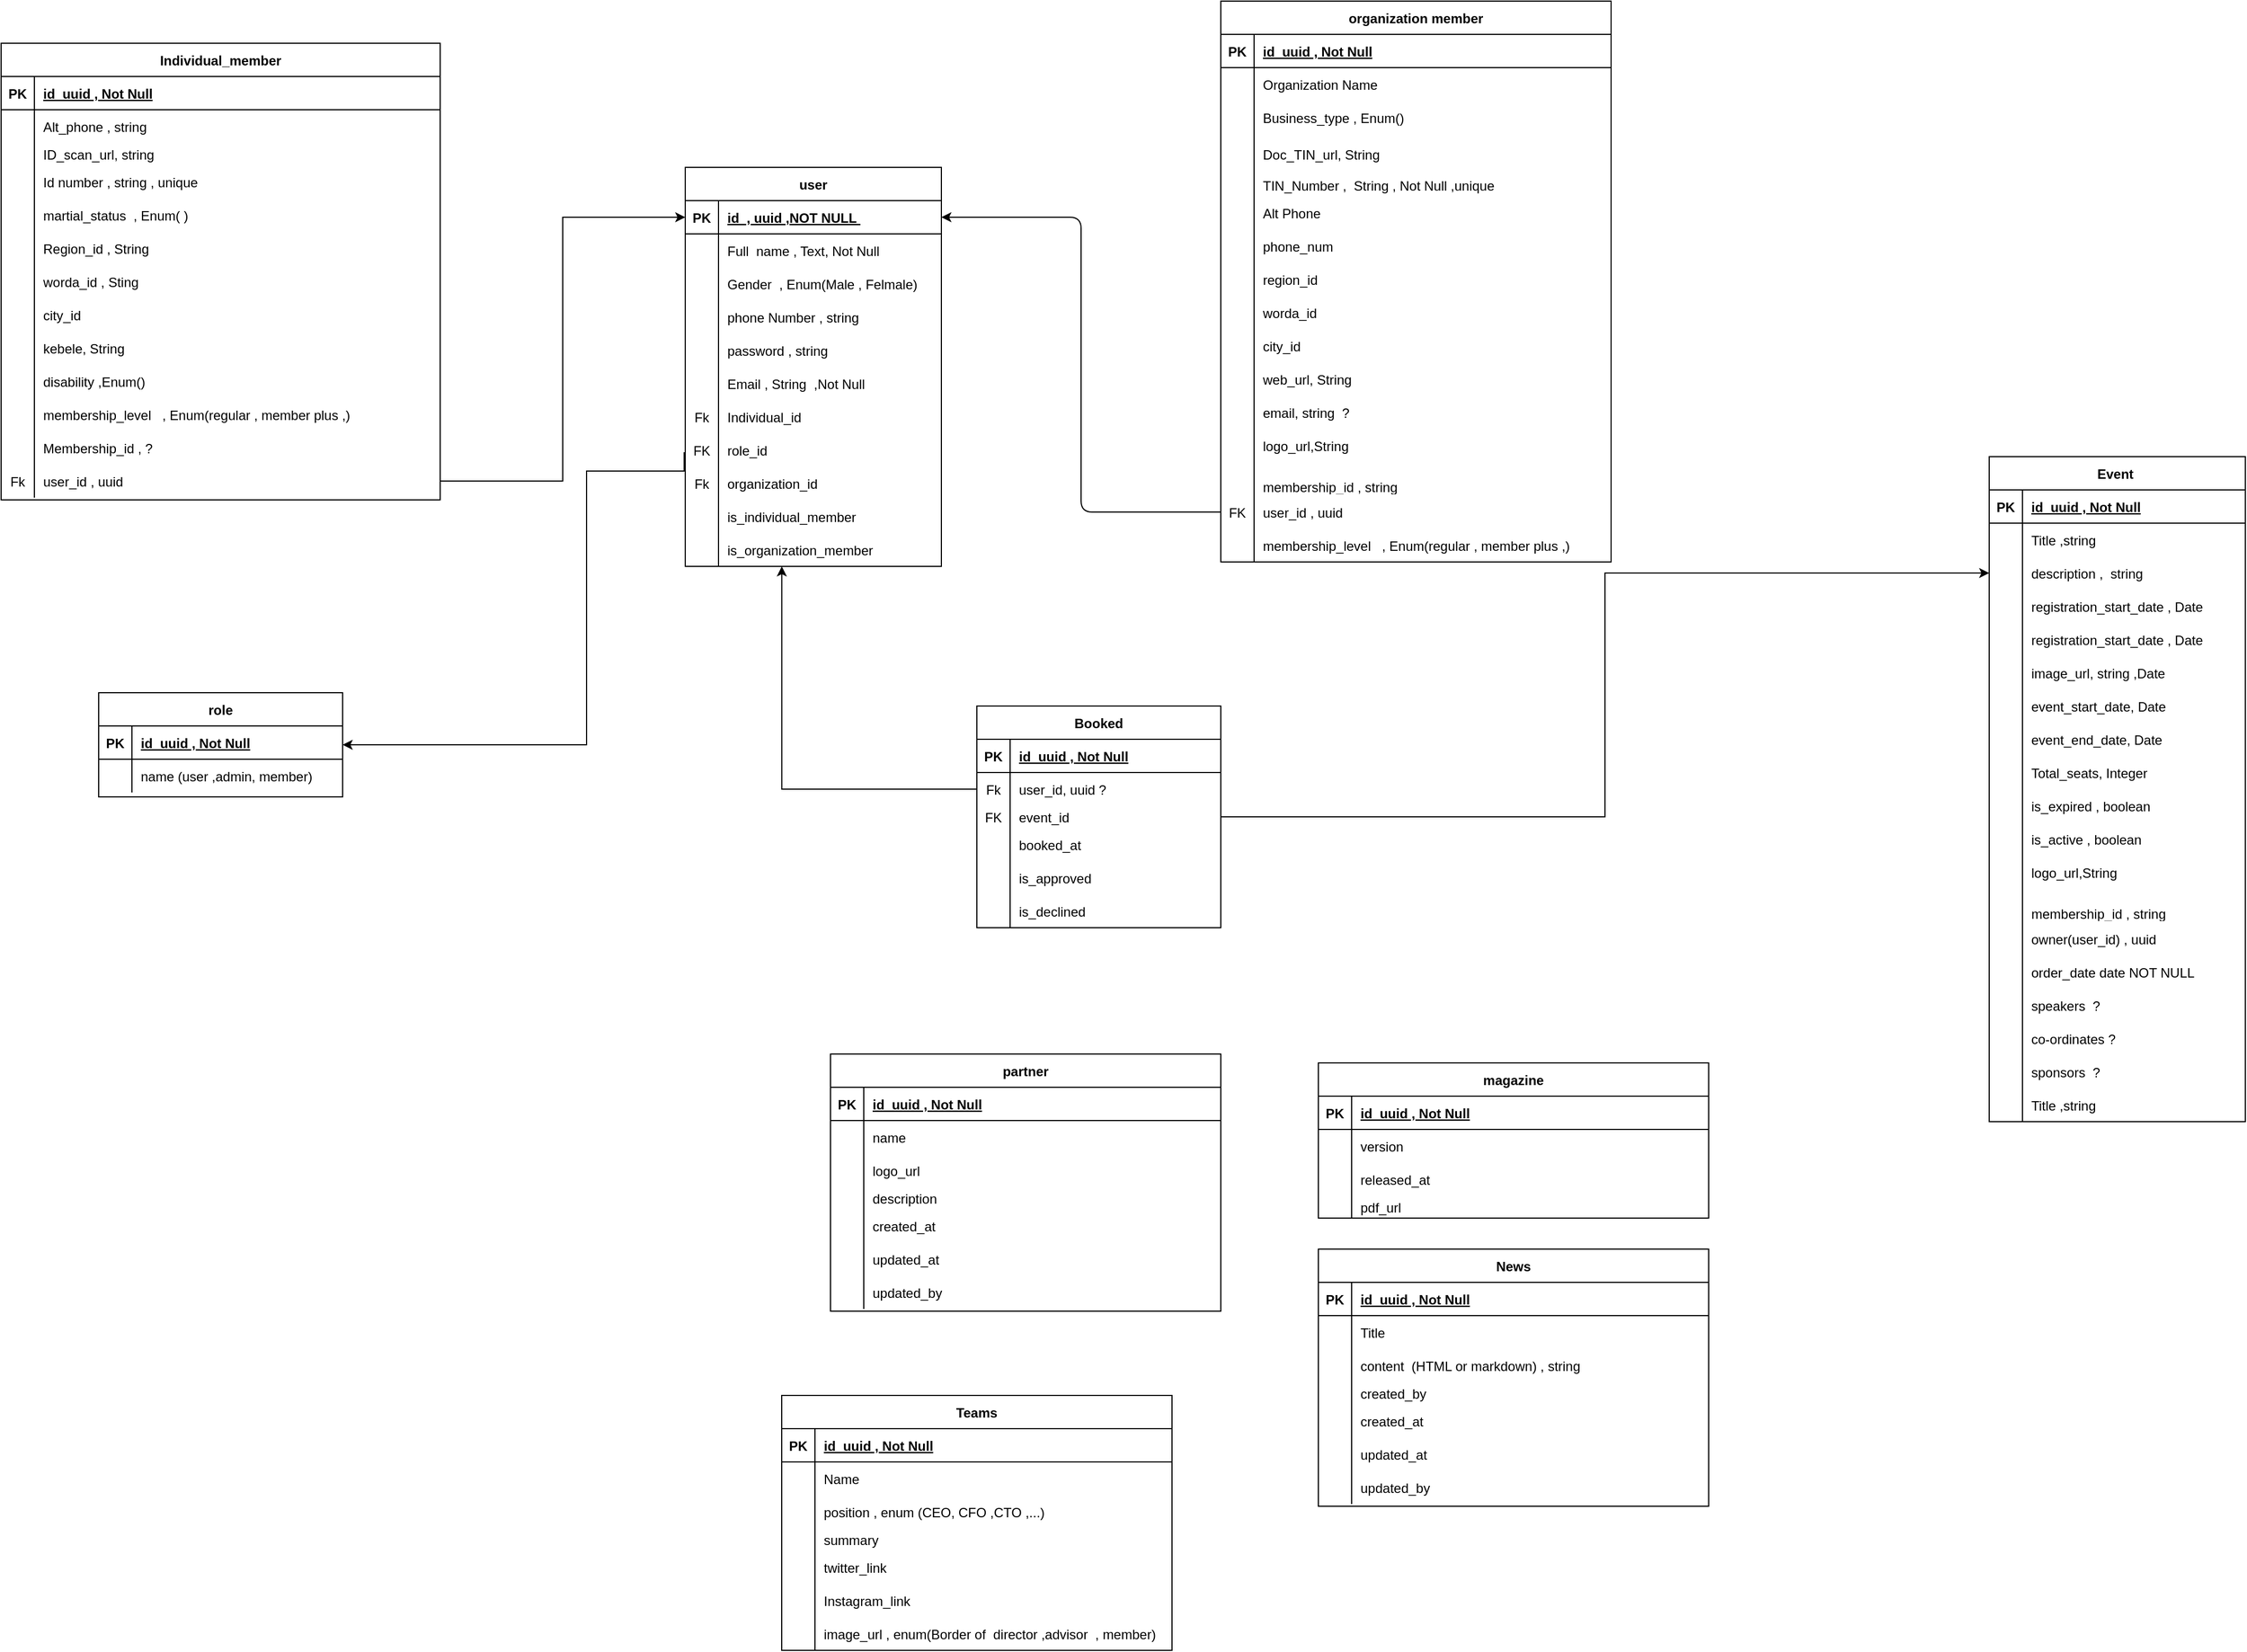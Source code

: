 <mxfile version="21.7.2" type="github">
  <diagram id="R2lEEEUBdFMjLlhIrx00" name="Page-1">
    <mxGraphModel dx="3966" dy="2524" grid="1" gridSize="44" guides="1" tooltips="1" connect="1" arrows="1" fold="1" page="1" pageScale="1" pageWidth="1100" pageHeight="850" background="none" math="0" shadow="0" extFonts="Permanent Marker^https://fonts.googleapis.com/css?family=Permanent+Marker">
      <root>
        <mxCell id="0" />
        <mxCell id="1" parent="0" />
        <mxCell id="C-vyLk0tnHw3VtMMgP7b-2" value="organization member" style="shape=table;startSize=30;container=1;collapsible=1;childLayout=tableLayout;fixedRows=1;rowLines=0;fontStyle=1;align=center;resizeLast=1;" parent="1" vertex="1">
          <mxGeometry x="528" y="-246" width="352" height="506" as="geometry" />
        </mxCell>
        <mxCell id="C-vyLk0tnHw3VtMMgP7b-3" value="" style="shape=partialRectangle;collapsible=0;dropTarget=0;pointerEvents=0;fillColor=none;points=[[0,0.5],[1,0.5]];portConstraint=eastwest;top=0;left=0;right=0;bottom=1;" parent="C-vyLk0tnHw3VtMMgP7b-2" vertex="1">
          <mxGeometry y="30" width="352" height="30" as="geometry" />
        </mxCell>
        <mxCell id="C-vyLk0tnHw3VtMMgP7b-4" value="PK" style="shape=partialRectangle;overflow=hidden;connectable=0;fillColor=none;top=0;left=0;bottom=0;right=0;fontStyle=1;" parent="C-vyLk0tnHw3VtMMgP7b-3" vertex="1">
          <mxGeometry width="30" height="30" as="geometry">
            <mxRectangle width="30" height="30" as="alternateBounds" />
          </mxGeometry>
        </mxCell>
        <mxCell id="C-vyLk0tnHw3VtMMgP7b-5" value="id  uuid , Not Null" style="shape=partialRectangle;overflow=hidden;connectable=0;fillColor=none;top=0;left=0;bottom=0;right=0;align=left;spacingLeft=6;fontStyle=5;" parent="C-vyLk0tnHw3VtMMgP7b-3" vertex="1">
          <mxGeometry x="30" width="322" height="30" as="geometry">
            <mxRectangle width="322" height="30" as="alternateBounds" />
          </mxGeometry>
        </mxCell>
        <mxCell id="C-vyLk0tnHw3VtMMgP7b-6" value="" style="shape=partialRectangle;collapsible=0;dropTarget=0;pointerEvents=0;fillColor=none;points=[[0,0.5],[1,0.5]];portConstraint=eastwest;top=0;left=0;right=0;bottom=0;" parent="C-vyLk0tnHw3VtMMgP7b-2" vertex="1">
          <mxGeometry y="60" width="352" height="30" as="geometry" />
        </mxCell>
        <mxCell id="C-vyLk0tnHw3VtMMgP7b-7" value="" style="shape=partialRectangle;overflow=hidden;connectable=0;fillColor=none;top=0;left=0;bottom=0;right=0;" parent="C-vyLk0tnHw3VtMMgP7b-6" vertex="1">
          <mxGeometry width="30" height="30" as="geometry">
            <mxRectangle width="30" height="30" as="alternateBounds" />
          </mxGeometry>
        </mxCell>
        <mxCell id="C-vyLk0tnHw3VtMMgP7b-8" value="Organization Name " style="shape=partialRectangle;overflow=hidden;connectable=0;fillColor=none;top=0;left=0;bottom=0;right=0;align=left;spacingLeft=6;" parent="C-vyLk0tnHw3VtMMgP7b-6" vertex="1">
          <mxGeometry x="30" width="322" height="30" as="geometry">
            <mxRectangle width="322" height="30" as="alternateBounds" />
          </mxGeometry>
        </mxCell>
        <mxCell id="C-vyLk0tnHw3VtMMgP7b-9" value="" style="shape=partialRectangle;collapsible=0;dropTarget=0;pointerEvents=0;fillColor=none;points=[[0,0.5],[1,0.5]];portConstraint=eastwest;top=0;left=0;right=0;bottom=0;" parent="C-vyLk0tnHw3VtMMgP7b-2" vertex="1">
          <mxGeometry y="90" width="352" height="30" as="geometry" />
        </mxCell>
        <mxCell id="C-vyLk0tnHw3VtMMgP7b-10" value="" style="shape=partialRectangle;overflow=hidden;connectable=0;fillColor=none;top=0;left=0;bottom=0;right=0;" parent="C-vyLk0tnHw3VtMMgP7b-9" vertex="1">
          <mxGeometry width="30" height="30" as="geometry">
            <mxRectangle width="30" height="30" as="alternateBounds" />
          </mxGeometry>
        </mxCell>
        <mxCell id="C-vyLk0tnHw3VtMMgP7b-11" value="Business_type , Enum()" style="shape=partialRectangle;overflow=hidden;connectable=0;fillColor=none;top=0;left=0;bottom=0;right=0;align=left;spacingLeft=6;" parent="C-vyLk0tnHw3VtMMgP7b-9" vertex="1">
          <mxGeometry x="30" width="322" height="30" as="geometry">
            <mxRectangle width="322" height="30" as="alternateBounds" />
          </mxGeometry>
        </mxCell>
        <mxCell id="gM0mgN2gnCGalU2DBUb6-68" value="" style="shape=partialRectangle;collapsible=0;dropTarget=0;pointerEvents=0;fillColor=none;points=[[0,0.5],[1,0.5]];portConstraint=eastwest;top=0;left=0;right=0;bottom=0;" parent="C-vyLk0tnHw3VtMMgP7b-2" vertex="1">
          <mxGeometry y="120" width="352" height="36" as="geometry" />
        </mxCell>
        <mxCell id="gM0mgN2gnCGalU2DBUb6-69" value="" style="shape=partialRectangle;overflow=hidden;connectable=0;fillColor=none;top=0;left=0;bottom=0;right=0;" parent="gM0mgN2gnCGalU2DBUb6-68" vertex="1">
          <mxGeometry width="30" height="36" as="geometry">
            <mxRectangle width="30" height="36" as="alternateBounds" />
          </mxGeometry>
        </mxCell>
        <mxCell id="gM0mgN2gnCGalU2DBUb6-70" value="Doc_TIN_url, String" style="shape=partialRectangle;overflow=hidden;connectable=0;fillColor=none;top=0;left=0;bottom=0;right=0;align=left;spacingLeft=6;" parent="gM0mgN2gnCGalU2DBUb6-68" vertex="1">
          <mxGeometry x="30" width="322" height="36" as="geometry">
            <mxRectangle width="322" height="36" as="alternateBounds" />
          </mxGeometry>
        </mxCell>
        <mxCell id="gM0mgN2gnCGalU2DBUb6-52" value="" style="shape=partialRectangle;collapsible=0;dropTarget=0;pointerEvents=0;fillColor=none;points=[[0,0.5],[1,0.5]];portConstraint=eastwest;top=0;left=0;right=0;bottom=0;" parent="C-vyLk0tnHw3VtMMgP7b-2" vertex="1">
          <mxGeometry y="156" width="352" height="20" as="geometry" />
        </mxCell>
        <mxCell id="gM0mgN2gnCGalU2DBUb6-53" value="" style="shape=partialRectangle;overflow=hidden;connectable=0;fillColor=none;top=0;left=0;bottom=0;right=0;" parent="gM0mgN2gnCGalU2DBUb6-52" vertex="1">
          <mxGeometry width="30" height="20" as="geometry">
            <mxRectangle width="30" height="20" as="alternateBounds" />
          </mxGeometry>
        </mxCell>
        <mxCell id="gM0mgN2gnCGalU2DBUb6-54" value="TIN_Number ,  String , Not Null ,unique" style="shape=partialRectangle;overflow=hidden;connectable=0;fillColor=none;top=0;left=0;bottom=0;right=0;align=left;spacingLeft=6;" parent="gM0mgN2gnCGalU2DBUb6-52" vertex="1">
          <mxGeometry x="30" width="322" height="20" as="geometry">
            <mxRectangle width="322" height="20" as="alternateBounds" />
          </mxGeometry>
        </mxCell>
        <mxCell id="gM0mgN2gnCGalU2DBUb6-86" value="" style="shape=partialRectangle;collapsible=0;dropTarget=0;pointerEvents=0;fillColor=none;points=[[0,0.5],[1,0.5]];portConstraint=eastwest;top=0;left=0;right=0;bottom=0;" parent="C-vyLk0tnHw3VtMMgP7b-2" vertex="1">
          <mxGeometry y="176" width="352" height="30" as="geometry" />
        </mxCell>
        <mxCell id="gM0mgN2gnCGalU2DBUb6-87" value="" style="shape=partialRectangle;overflow=hidden;connectable=0;fillColor=none;top=0;left=0;bottom=0;right=0;" parent="gM0mgN2gnCGalU2DBUb6-86" vertex="1">
          <mxGeometry width="30" height="30" as="geometry">
            <mxRectangle width="30" height="30" as="alternateBounds" />
          </mxGeometry>
        </mxCell>
        <mxCell id="gM0mgN2gnCGalU2DBUb6-88" value="Alt Phone " style="shape=partialRectangle;overflow=hidden;connectable=0;fillColor=none;top=0;left=0;bottom=0;right=0;align=left;spacingLeft=6;" parent="gM0mgN2gnCGalU2DBUb6-86" vertex="1">
          <mxGeometry x="30" width="322" height="30" as="geometry">
            <mxRectangle width="322" height="30" as="alternateBounds" />
          </mxGeometry>
        </mxCell>
        <mxCell id="gM0mgN2gnCGalU2DBUb6-83" value="" style="shape=partialRectangle;collapsible=0;dropTarget=0;pointerEvents=0;fillColor=none;points=[[0,0.5],[1,0.5]];portConstraint=eastwest;top=0;left=0;right=0;bottom=0;" parent="C-vyLk0tnHw3VtMMgP7b-2" vertex="1">
          <mxGeometry y="206" width="352" height="30" as="geometry" />
        </mxCell>
        <mxCell id="gM0mgN2gnCGalU2DBUb6-84" value="" style="shape=partialRectangle;overflow=hidden;connectable=0;fillColor=none;top=0;left=0;bottom=0;right=0;" parent="gM0mgN2gnCGalU2DBUb6-83" vertex="1">
          <mxGeometry width="30" height="30" as="geometry">
            <mxRectangle width="30" height="30" as="alternateBounds" />
          </mxGeometry>
        </mxCell>
        <mxCell id="gM0mgN2gnCGalU2DBUb6-85" value="phone_num" style="shape=partialRectangle;overflow=hidden;connectable=0;fillColor=none;top=0;left=0;bottom=0;right=0;align=left;spacingLeft=6;" parent="gM0mgN2gnCGalU2DBUb6-83" vertex="1">
          <mxGeometry x="30" width="322" height="30" as="geometry">
            <mxRectangle width="322" height="30" as="alternateBounds" />
          </mxGeometry>
        </mxCell>
        <mxCell id="gM0mgN2gnCGalU2DBUb6-74" value="" style="shape=partialRectangle;collapsible=0;dropTarget=0;pointerEvents=0;fillColor=none;points=[[0,0.5],[1,0.5]];portConstraint=eastwest;top=0;left=0;right=0;bottom=0;" parent="C-vyLk0tnHw3VtMMgP7b-2" vertex="1">
          <mxGeometry y="236" width="352" height="30" as="geometry" />
        </mxCell>
        <mxCell id="gM0mgN2gnCGalU2DBUb6-75" value="" style="shape=partialRectangle;overflow=hidden;connectable=0;fillColor=none;top=0;left=0;bottom=0;right=0;" parent="gM0mgN2gnCGalU2DBUb6-74" vertex="1">
          <mxGeometry width="30" height="30" as="geometry">
            <mxRectangle width="30" height="30" as="alternateBounds" />
          </mxGeometry>
        </mxCell>
        <mxCell id="gM0mgN2gnCGalU2DBUb6-76" value="region_id" style="shape=partialRectangle;overflow=hidden;connectable=0;fillColor=none;top=0;left=0;bottom=0;right=0;align=left;spacingLeft=6;" parent="gM0mgN2gnCGalU2DBUb6-74" vertex="1">
          <mxGeometry x="30" width="322" height="30" as="geometry">
            <mxRectangle width="322" height="30" as="alternateBounds" />
          </mxGeometry>
        </mxCell>
        <mxCell id="gM0mgN2gnCGalU2DBUb6-77" value="" style="shape=partialRectangle;collapsible=0;dropTarget=0;pointerEvents=0;fillColor=none;points=[[0,0.5],[1,0.5]];portConstraint=eastwest;top=0;left=0;right=0;bottom=0;" parent="C-vyLk0tnHw3VtMMgP7b-2" vertex="1">
          <mxGeometry y="266" width="352" height="30" as="geometry" />
        </mxCell>
        <mxCell id="gM0mgN2gnCGalU2DBUb6-78" value="" style="shape=partialRectangle;overflow=hidden;connectable=0;fillColor=none;top=0;left=0;bottom=0;right=0;" parent="gM0mgN2gnCGalU2DBUb6-77" vertex="1">
          <mxGeometry width="30" height="30" as="geometry">
            <mxRectangle width="30" height="30" as="alternateBounds" />
          </mxGeometry>
        </mxCell>
        <mxCell id="gM0mgN2gnCGalU2DBUb6-79" value="worda_id" style="shape=partialRectangle;overflow=hidden;connectable=0;fillColor=none;top=0;left=0;bottom=0;right=0;align=left;spacingLeft=6;" parent="gM0mgN2gnCGalU2DBUb6-77" vertex="1">
          <mxGeometry x="30" width="322" height="30" as="geometry">
            <mxRectangle width="322" height="30" as="alternateBounds" />
          </mxGeometry>
        </mxCell>
        <mxCell id="gM0mgN2gnCGalU2DBUb6-80" value="" style="shape=partialRectangle;collapsible=0;dropTarget=0;pointerEvents=0;fillColor=none;points=[[0,0.5],[1,0.5]];portConstraint=eastwest;top=0;left=0;right=0;bottom=0;" parent="C-vyLk0tnHw3VtMMgP7b-2" vertex="1">
          <mxGeometry y="296" width="352" height="30" as="geometry" />
        </mxCell>
        <mxCell id="gM0mgN2gnCGalU2DBUb6-81" value="" style="shape=partialRectangle;overflow=hidden;connectable=0;fillColor=none;top=0;left=0;bottom=0;right=0;" parent="gM0mgN2gnCGalU2DBUb6-80" vertex="1">
          <mxGeometry width="30" height="30" as="geometry">
            <mxRectangle width="30" height="30" as="alternateBounds" />
          </mxGeometry>
        </mxCell>
        <mxCell id="gM0mgN2gnCGalU2DBUb6-82" value="city_id" style="shape=partialRectangle;overflow=hidden;connectable=0;fillColor=none;top=0;left=0;bottom=0;right=0;align=left;spacingLeft=6;" parent="gM0mgN2gnCGalU2DBUb6-80" vertex="1">
          <mxGeometry x="30" width="322" height="30" as="geometry">
            <mxRectangle width="322" height="30" as="alternateBounds" />
          </mxGeometry>
        </mxCell>
        <mxCell id="gM0mgN2gnCGalU2DBUb6-89" value="" style="shape=partialRectangle;collapsible=0;dropTarget=0;pointerEvents=0;fillColor=none;points=[[0,0.5],[1,0.5]];portConstraint=eastwest;top=0;left=0;right=0;bottom=0;" parent="C-vyLk0tnHw3VtMMgP7b-2" vertex="1">
          <mxGeometry y="326" width="352" height="30" as="geometry" />
        </mxCell>
        <mxCell id="gM0mgN2gnCGalU2DBUb6-90" value="" style="shape=partialRectangle;overflow=hidden;connectable=0;fillColor=none;top=0;left=0;bottom=0;right=0;" parent="gM0mgN2gnCGalU2DBUb6-89" vertex="1">
          <mxGeometry width="30" height="30" as="geometry">
            <mxRectangle width="30" height="30" as="alternateBounds" />
          </mxGeometry>
        </mxCell>
        <mxCell id="gM0mgN2gnCGalU2DBUb6-91" value="web_url, String" style="shape=partialRectangle;overflow=hidden;connectable=0;fillColor=none;top=0;left=0;bottom=0;right=0;align=left;spacingLeft=6;" parent="gM0mgN2gnCGalU2DBUb6-89" vertex="1">
          <mxGeometry x="30" width="322" height="30" as="geometry">
            <mxRectangle width="322" height="30" as="alternateBounds" />
          </mxGeometry>
        </mxCell>
        <mxCell id="gM0mgN2gnCGalU2DBUb6-92" value="" style="shape=partialRectangle;collapsible=0;dropTarget=0;pointerEvents=0;fillColor=none;points=[[0,0.5],[1,0.5]];portConstraint=eastwest;top=0;left=0;right=0;bottom=0;" parent="C-vyLk0tnHw3VtMMgP7b-2" vertex="1">
          <mxGeometry y="356" width="352" height="30" as="geometry" />
        </mxCell>
        <mxCell id="gM0mgN2gnCGalU2DBUb6-93" value="" style="shape=partialRectangle;overflow=hidden;connectable=0;fillColor=none;top=0;left=0;bottom=0;right=0;" parent="gM0mgN2gnCGalU2DBUb6-92" vertex="1">
          <mxGeometry width="30" height="30" as="geometry">
            <mxRectangle width="30" height="30" as="alternateBounds" />
          </mxGeometry>
        </mxCell>
        <mxCell id="gM0mgN2gnCGalU2DBUb6-94" value="email, string  ?" style="shape=partialRectangle;overflow=hidden;connectable=0;fillColor=none;top=0;left=0;bottom=0;right=0;align=left;spacingLeft=6;" parent="gM0mgN2gnCGalU2DBUb6-92" vertex="1">
          <mxGeometry x="30" width="322" height="30" as="geometry">
            <mxRectangle width="322" height="30" as="alternateBounds" />
          </mxGeometry>
        </mxCell>
        <mxCell id="gM0mgN2gnCGalU2DBUb6-95" value="" style="shape=partialRectangle;collapsible=0;dropTarget=0;pointerEvents=0;fillColor=none;points=[[0,0.5],[1,0.5]];portConstraint=eastwest;top=0;left=0;right=0;bottom=0;" parent="C-vyLk0tnHw3VtMMgP7b-2" vertex="1">
          <mxGeometry y="386" width="352" height="30" as="geometry" />
        </mxCell>
        <mxCell id="gM0mgN2gnCGalU2DBUb6-96" value="" style="shape=partialRectangle;overflow=hidden;connectable=0;fillColor=none;top=0;left=0;bottom=0;right=0;" parent="gM0mgN2gnCGalU2DBUb6-95" vertex="1">
          <mxGeometry width="30" height="30" as="geometry">
            <mxRectangle width="30" height="30" as="alternateBounds" />
          </mxGeometry>
        </mxCell>
        <mxCell id="gM0mgN2gnCGalU2DBUb6-97" value="logo_url,String" style="shape=partialRectangle;overflow=hidden;connectable=0;fillColor=none;top=0;left=0;bottom=0;right=0;align=left;spacingLeft=6;" parent="gM0mgN2gnCGalU2DBUb6-95" vertex="1">
          <mxGeometry x="30" width="322" height="30" as="geometry">
            <mxRectangle width="322" height="30" as="alternateBounds" />
          </mxGeometry>
        </mxCell>
        <mxCell id="gM0mgN2gnCGalU2DBUb6-98" value="" style="shape=partialRectangle;collapsible=0;dropTarget=0;pointerEvents=0;fillColor=none;points=[[0,0.5],[1,0.5]];portConstraint=eastwest;top=0;left=0;right=0;bottom=0;" parent="C-vyLk0tnHw3VtMMgP7b-2" vertex="1">
          <mxGeometry y="416" width="352" height="30" as="geometry" />
        </mxCell>
        <mxCell id="gM0mgN2gnCGalU2DBUb6-99" value="" style="shape=partialRectangle;overflow=hidden;connectable=0;fillColor=none;top=0;left=0;bottom=0;right=0;" parent="gM0mgN2gnCGalU2DBUb6-98" vertex="1">
          <mxGeometry width="30" height="30" as="geometry">
            <mxRectangle width="30" height="30" as="alternateBounds" />
          </mxGeometry>
        </mxCell>
        <mxCell id="gM0mgN2gnCGalU2DBUb6-100" value="&#xa;membership_id , string" style="shape=partialRectangle;overflow=hidden;connectable=0;fillColor=none;top=0;left=0;bottom=0;right=0;align=left;spacingLeft=6;" parent="gM0mgN2gnCGalU2DBUb6-98" vertex="1">
          <mxGeometry x="30" width="322" height="30" as="geometry">
            <mxRectangle width="322" height="30" as="alternateBounds" />
          </mxGeometry>
        </mxCell>
        <mxCell id="gM0mgN2gnCGalU2DBUb6-101" value="" style="shape=partialRectangle;collapsible=0;dropTarget=0;pointerEvents=0;fillColor=none;points=[[0,0.5],[1,0.5]];portConstraint=eastwest;top=0;left=0;right=0;bottom=0;" parent="C-vyLk0tnHw3VtMMgP7b-2" vertex="1">
          <mxGeometry y="446" width="352" height="30" as="geometry" />
        </mxCell>
        <mxCell id="gM0mgN2gnCGalU2DBUb6-102" value="FK" style="shape=partialRectangle;overflow=hidden;connectable=0;fillColor=none;top=0;left=0;bottom=0;right=0;" parent="gM0mgN2gnCGalU2DBUb6-101" vertex="1">
          <mxGeometry width="30" height="30" as="geometry">
            <mxRectangle width="30" height="30" as="alternateBounds" />
          </mxGeometry>
        </mxCell>
        <mxCell id="gM0mgN2gnCGalU2DBUb6-103" value="user_id , uuid" style="shape=partialRectangle;overflow=hidden;connectable=0;fillColor=none;top=0;left=0;bottom=0;right=0;align=left;spacingLeft=6;" parent="gM0mgN2gnCGalU2DBUb6-101" vertex="1">
          <mxGeometry x="30" width="322" height="30" as="geometry">
            <mxRectangle width="322" height="30" as="alternateBounds" />
          </mxGeometry>
        </mxCell>
        <mxCell id="gM0mgN2gnCGalU2DBUb6-104" value="" style="shape=partialRectangle;collapsible=0;dropTarget=0;pointerEvents=0;fillColor=none;points=[[0,0.5],[1,0.5]];portConstraint=eastwest;top=0;left=0;right=0;bottom=0;" parent="C-vyLk0tnHw3VtMMgP7b-2" vertex="1">
          <mxGeometry y="476" width="352" height="30" as="geometry" />
        </mxCell>
        <mxCell id="gM0mgN2gnCGalU2DBUb6-105" value="" style="shape=partialRectangle;overflow=hidden;connectable=0;fillColor=none;top=0;left=0;bottom=0;right=0;" parent="gM0mgN2gnCGalU2DBUb6-104" vertex="1">
          <mxGeometry width="30" height="30" as="geometry">
            <mxRectangle width="30" height="30" as="alternateBounds" />
          </mxGeometry>
        </mxCell>
        <mxCell id="gM0mgN2gnCGalU2DBUb6-106" value="membership_level   , Enum(regular , member plus ,) " style="shape=partialRectangle;overflow=hidden;connectable=0;fillColor=none;top=0;left=0;bottom=0;right=0;align=left;spacingLeft=6;" parent="gM0mgN2gnCGalU2DBUb6-104" vertex="1">
          <mxGeometry x="30" width="322" height="30" as="geometry">
            <mxRectangle width="322" height="30" as="alternateBounds" />
          </mxGeometry>
        </mxCell>
        <mxCell id="C-vyLk0tnHw3VtMMgP7b-23" value="user" style="shape=table;startSize=30;container=1;collapsible=1;childLayout=tableLayout;fixedRows=1;rowLines=0;fontStyle=1;align=center;resizeLast=1;" parent="1" vertex="1">
          <mxGeometry x="45" y="-96" width="231" height="360" as="geometry" />
        </mxCell>
        <mxCell id="C-vyLk0tnHw3VtMMgP7b-24" value="" style="shape=partialRectangle;collapsible=0;dropTarget=0;pointerEvents=0;fillColor=none;points=[[0,0.5],[1,0.5]];portConstraint=eastwest;top=0;left=0;right=0;bottom=1;" parent="C-vyLk0tnHw3VtMMgP7b-23" vertex="1">
          <mxGeometry y="30" width="231" height="30" as="geometry" />
        </mxCell>
        <mxCell id="C-vyLk0tnHw3VtMMgP7b-25" value="PK" style="shape=partialRectangle;overflow=hidden;connectable=0;fillColor=none;top=0;left=0;bottom=0;right=0;fontStyle=1;" parent="C-vyLk0tnHw3VtMMgP7b-24" vertex="1">
          <mxGeometry width="30" height="30" as="geometry">
            <mxRectangle width="30" height="30" as="alternateBounds" />
          </mxGeometry>
        </mxCell>
        <mxCell id="C-vyLk0tnHw3VtMMgP7b-26" value="id  , uuid ,NOT NULL " style="shape=partialRectangle;overflow=hidden;connectable=0;fillColor=none;top=0;left=0;bottom=0;right=0;align=left;spacingLeft=6;fontStyle=5;" parent="C-vyLk0tnHw3VtMMgP7b-24" vertex="1">
          <mxGeometry x="30" width="201" height="30" as="geometry">
            <mxRectangle width="201" height="30" as="alternateBounds" />
          </mxGeometry>
        </mxCell>
        <mxCell id="C-vyLk0tnHw3VtMMgP7b-27" value="" style="shape=partialRectangle;collapsible=0;dropTarget=0;pointerEvents=0;fillColor=none;points=[[0,0.5],[1,0.5]];portConstraint=eastwest;top=0;left=0;right=0;bottom=0;" parent="C-vyLk0tnHw3VtMMgP7b-23" vertex="1">
          <mxGeometry y="60" width="231" height="30" as="geometry" />
        </mxCell>
        <mxCell id="C-vyLk0tnHw3VtMMgP7b-28" value="" style="shape=partialRectangle;overflow=hidden;connectable=0;fillColor=none;top=0;left=0;bottom=0;right=0;" parent="C-vyLk0tnHw3VtMMgP7b-27" vertex="1">
          <mxGeometry width="30" height="30" as="geometry">
            <mxRectangle width="30" height="30" as="alternateBounds" />
          </mxGeometry>
        </mxCell>
        <mxCell id="C-vyLk0tnHw3VtMMgP7b-29" value="Full  name , Text, Not Null" style="shape=partialRectangle;overflow=hidden;connectable=0;fillColor=none;top=0;left=0;bottom=0;right=0;align=left;spacingLeft=6;" parent="C-vyLk0tnHw3VtMMgP7b-27" vertex="1">
          <mxGeometry x="30" width="201" height="30" as="geometry">
            <mxRectangle width="201" height="30" as="alternateBounds" />
          </mxGeometry>
        </mxCell>
        <mxCell id="gM0mgN2gnCGalU2DBUb6-1" value="" style="shape=partialRectangle;collapsible=0;dropTarget=0;pointerEvents=0;fillColor=none;points=[[0,0.5],[1,0.5]];portConstraint=eastwest;top=0;left=0;right=0;bottom=0;" parent="C-vyLk0tnHw3VtMMgP7b-23" vertex="1">
          <mxGeometry y="90" width="231" height="30" as="geometry" />
        </mxCell>
        <mxCell id="gM0mgN2gnCGalU2DBUb6-2" value="" style="shape=partialRectangle;overflow=hidden;connectable=0;fillColor=none;top=0;left=0;bottom=0;right=0;" parent="gM0mgN2gnCGalU2DBUb6-1" vertex="1">
          <mxGeometry width="30" height="30" as="geometry">
            <mxRectangle width="30" height="30" as="alternateBounds" />
          </mxGeometry>
        </mxCell>
        <mxCell id="gM0mgN2gnCGalU2DBUb6-3" value="Gender  , Enum(Male , Felmale)" style="shape=partialRectangle;overflow=hidden;connectable=0;fillColor=none;top=0;left=0;bottom=0;right=0;align=left;spacingLeft=6;" parent="gM0mgN2gnCGalU2DBUb6-1" vertex="1">
          <mxGeometry x="30" width="201" height="30" as="geometry">
            <mxRectangle width="201" height="30" as="alternateBounds" />
          </mxGeometry>
        </mxCell>
        <mxCell id="gM0mgN2gnCGalU2DBUb6-108" value="" style="shape=partialRectangle;collapsible=0;dropTarget=0;pointerEvents=0;fillColor=none;points=[[0,0.5],[1,0.5]];portConstraint=eastwest;top=0;left=0;right=0;bottom=0;" parent="C-vyLk0tnHw3VtMMgP7b-23" vertex="1">
          <mxGeometry y="120" width="231" height="30" as="geometry" />
        </mxCell>
        <mxCell id="gM0mgN2gnCGalU2DBUb6-109" value="" style="shape=partialRectangle;overflow=hidden;connectable=0;fillColor=none;top=0;left=0;bottom=0;right=0;" parent="gM0mgN2gnCGalU2DBUb6-108" vertex="1">
          <mxGeometry width="30" height="30" as="geometry">
            <mxRectangle width="30" height="30" as="alternateBounds" />
          </mxGeometry>
        </mxCell>
        <mxCell id="gM0mgN2gnCGalU2DBUb6-110" value="phone Number , string" style="shape=partialRectangle;overflow=hidden;connectable=0;fillColor=none;top=0;left=0;bottom=0;right=0;align=left;spacingLeft=6;" parent="gM0mgN2gnCGalU2DBUb6-108" vertex="1">
          <mxGeometry x="30" width="201" height="30" as="geometry">
            <mxRectangle width="201" height="30" as="alternateBounds" />
          </mxGeometry>
        </mxCell>
        <mxCell id="gM0mgN2gnCGalU2DBUb6-229" value="" style="shape=partialRectangle;collapsible=0;dropTarget=0;pointerEvents=0;fillColor=none;points=[[0,0.5],[1,0.5]];portConstraint=eastwest;top=0;left=0;right=0;bottom=0;" parent="C-vyLk0tnHw3VtMMgP7b-23" vertex="1">
          <mxGeometry y="150" width="231" height="30" as="geometry" />
        </mxCell>
        <mxCell id="gM0mgN2gnCGalU2DBUb6-230" value="" style="shape=partialRectangle;overflow=hidden;connectable=0;fillColor=none;top=0;left=0;bottom=0;right=0;" parent="gM0mgN2gnCGalU2DBUb6-229" vertex="1">
          <mxGeometry width="30" height="30" as="geometry">
            <mxRectangle width="30" height="30" as="alternateBounds" />
          </mxGeometry>
        </mxCell>
        <mxCell id="gM0mgN2gnCGalU2DBUb6-231" value="password , string" style="shape=partialRectangle;overflow=hidden;connectable=0;fillColor=none;top=0;left=0;bottom=0;right=0;align=left;spacingLeft=6;strokeColor=#FF99CC;" parent="gM0mgN2gnCGalU2DBUb6-229" vertex="1">
          <mxGeometry x="30" width="201" height="30" as="geometry">
            <mxRectangle width="201" height="30" as="alternateBounds" />
          </mxGeometry>
        </mxCell>
        <mxCell id="gM0mgN2gnCGalU2DBUb6-46" value="" style="shape=partialRectangle;collapsible=0;dropTarget=0;pointerEvents=0;fillColor=none;points=[[0,0.5],[1,0.5]];portConstraint=eastwest;top=0;left=0;right=0;bottom=0;" parent="C-vyLk0tnHw3VtMMgP7b-23" vertex="1">
          <mxGeometry y="180" width="231" height="30" as="geometry" />
        </mxCell>
        <mxCell id="gM0mgN2gnCGalU2DBUb6-47" value="" style="shape=partialRectangle;overflow=hidden;connectable=0;fillColor=none;top=0;left=0;bottom=0;right=0;" parent="gM0mgN2gnCGalU2DBUb6-46" vertex="1">
          <mxGeometry width="30" height="30" as="geometry">
            <mxRectangle width="30" height="30" as="alternateBounds" />
          </mxGeometry>
        </mxCell>
        <mxCell id="gM0mgN2gnCGalU2DBUb6-48" value="Email , String  ,Not Null" style="shape=partialRectangle;overflow=hidden;connectable=0;fillColor=none;top=0;left=0;bottom=0;right=0;align=left;spacingLeft=6;" parent="gM0mgN2gnCGalU2DBUb6-46" vertex="1">
          <mxGeometry x="30" width="201" height="30" as="geometry">
            <mxRectangle width="201" height="30" as="alternateBounds" />
          </mxGeometry>
        </mxCell>
        <mxCell id="ss9quVCeLTYvaotlHrZ4-36" value="" style="shape=partialRectangle;collapsible=0;dropTarget=0;pointerEvents=0;fillColor=none;points=[[0,0.5],[1,0.5]];portConstraint=eastwest;top=0;left=0;right=0;bottom=0;" vertex="1" parent="C-vyLk0tnHw3VtMMgP7b-23">
          <mxGeometry y="210" width="231" height="30" as="geometry" />
        </mxCell>
        <mxCell id="ss9quVCeLTYvaotlHrZ4-37" value="Fk" style="shape=partialRectangle;overflow=hidden;connectable=0;fillColor=none;top=0;left=0;bottom=0;right=0;" vertex="1" parent="ss9quVCeLTYvaotlHrZ4-36">
          <mxGeometry width="30" height="30" as="geometry">
            <mxRectangle width="30" height="30" as="alternateBounds" />
          </mxGeometry>
        </mxCell>
        <mxCell id="ss9quVCeLTYvaotlHrZ4-38" value="Individual_id" style="shape=partialRectangle;overflow=hidden;connectable=0;fillColor=none;top=0;left=0;bottom=0;right=0;align=left;spacingLeft=6;" vertex="1" parent="ss9quVCeLTYvaotlHrZ4-36">
          <mxGeometry x="30" width="201" height="30" as="geometry">
            <mxRectangle width="201" height="30" as="alternateBounds" />
          </mxGeometry>
        </mxCell>
        <mxCell id="gM0mgN2gnCGalU2DBUb6-22" value="" style="shape=partialRectangle;collapsible=0;dropTarget=0;pointerEvents=0;fillColor=none;points=[[0,0.5],[1,0.5]];portConstraint=eastwest;top=0;left=0;right=0;bottom=0;" parent="C-vyLk0tnHw3VtMMgP7b-23" vertex="1">
          <mxGeometry y="240" width="231" height="30" as="geometry" />
        </mxCell>
        <mxCell id="gM0mgN2gnCGalU2DBUb6-23" value="FK" style="shape=partialRectangle;overflow=hidden;connectable=0;fillColor=none;top=0;left=0;bottom=0;right=0;" parent="gM0mgN2gnCGalU2DBUb6-22" vertex="1">
          <mxGeometry width="30" height="30" as="geometry">
            <mxRectangle width="30" height="30" as="alternateBounds" />
          </mxGeometry>
        </mxCell>
        <mxCell id="gM0mgN2gnCGalU2DBUb6-24" value="role_id " style="shape=partialRectangle;overflow=hidden;connectable=0;fillColor=none;top=0;left=0;bottom=0;right=0;align=left;spacingLeft=6;" parent="gM0mgN2gnCGalU2DBUb6-22" vertex="1">
          <mxGeometry x="30" width="201" height="30" as="geometry">
            <mxRectangle width="201" height="30" as="alternateBounds" />
          </mxGeometry>
        </mxCell>
        <mxCell id="ss9quVCeLTYvaotlHrZ4-39" value="" style="shape=partialRectangle;collapsible=0;dropTarget=0;pointerEvents=0;fillColor=none;points=[[0,0.5],[1,0.5]];portConstraint=eastwest;top=0;left=0;right=0;bottom=0;" vertex="1" parent="C-vyLk0tnHw3VtMMgP7b-23">
          <mxGeometry y="270" width="231" height="30" as="geometry" />
        </mxCell>
        <mxCell id="ss9quVCeLTYvaotlHrZ4-40" value="Fk" style="shape=partialRectangle;overflow=hidden;connectable=0;fillColor=none;top=0;left=0;bottom=0;right=0;" vertex="1" parent="ss9quVCeLTYvaotlHrZ4-39">
          <mxGeometry width="30" height="30" as="geometry">
            <mxRectangle width="30" height="30" as="alternateBounds" />
          </mxGeometry>
        </mxCell>
        <mxCell id="ss9quVCeLTYvaotlHrZ4-41" value="organization_id" style="shape=partialRectangle;overflow=hidden;connectable=0;fillColor=none;top=0;left=0;bottom=0;right=0;align=left;spacingLeft=6;" vertex="1" parent="ss9quVCeLTYvaotlHrZ4-39">
          <mxGeometry x="30" width="201" height="30" as="geometry">
            <mxRectangle width="201" height="30" as="alternateBounds" />
          </mxGeometry>
        </mxCell>
        <mxCell id="ss9quVCeLTYvaotlHrZ4-55" value="" style="shape=partialRectangle;collapsible=0;dropTarget=0;pointerEvents=0;fillColor=none;points=[[0,0.5],[1,0.5]];portConstraint=eastwest;top=0;left=0;right=0;bottom=0;" vertex="1" parent="C-vyLk0tnHw3VtMMgP7b-23">
          <mxGeometry y="300" width="231" height="30" as="geometry" />
        </mxCell>
        <mxCell id="ss9quVCeLTYvaotlHrZ4-56" value="" style="shape=partialRectangle;overflow=hidden;connectable=0;fillColor=none;top=0;left=0;bottom=0;right=0;" vertex="1" parent="ss9quVCeLTYvaotlHrZ4-55">
          <mxGeometry width="30" height="30" as="geometry">
            <mxRectangle width="30" height="30" as="alternateBounds" />
          </mxGeometry>
        </mxCell>
        <mxCell id="ss9quVCeLTYvaotlHrZ4-57" value="is_individual_member " style="shape=partialRectangle;overflow=hidden;connectable=0;fillColor=none;top=0;left=0;bottom=0;right=0;align=left;spacingLeft=6;strokeColor=#FF99CC;" vertex="1" parent="ss9quVCeLTYvaotlHrZ4-55">
          <mxGeometry x="30" width="201" height="30" as="geometry">
            <mxRectangle width="201" height="30" as="alternateBounds" />
          </mxGeometry>
        </mxCell>
        <mxCell id="ss9quVCeLTYvaotlHrZ4-58" value="" style="shape=partialRectangle;collapsible=0;dropTarget=0;pointerEvents=0;fillColor=none;points=[[0,0.5],[1,0.5]];portConstraint=eastwest;top=0;left=0;right=0;bottom=0;" vertex="1" parent="C-vyLk0tnHw3VtMMgP7b-23">
          <mxGeometry y="330" width="231" height="30" as="geometry" />
        </mxCell>
        <mxCell id="ss9quVCeLTYvaotlHrZ4-59" value="" style="shape=partialRectangle;overflow=hidden;connectable=0;fillColor=none;top=0;left=0;bottom=0;right=0;" vertex="1" parent="ss9quVCeLTYvaotlHrZ4-58">
          <mxGeometry width="30" height="30" as="geometry">
            <mxRectangle width="30" height="30" as="alternateBounds" />
          </mxGeometry>
        </mxCell>
        <mxCell id="ss9quVCeLTYvaotlHrZ4-60" value="is_organization_member " style="shape=partialRectangle;overflow=hidden;connectable=0;fillColor=none;top=0;left=0;bottom=0;right=0;align=left;spacingLeft=6;strokeColor=#FF99CC;" vertex="1" parent="ss9quVCeLTYvaotlHrZ4-58">
          <mxGeometry x="30" width="201" height="30" as="geometry">
            <mxRectangle width="201" height="30" as="alternateBounds" />
          </mxGeometry>
        </mxCell>
        <mxCell id="gM0mgN2gnCGalU2DBUb6-173" style="edgeStyle=orthogonalEdgeStyle;rounded=1;orthogonalLoop=1;jettySize=auto;html=1;exitX=0;exitY=0.5;exitDx=0;exitDy=0;entryX=1;entryY=0.5;entryDx=0;entryDy=0;" parent="1" source="gM0mgN2gnCGalU2DBUb6-101" target="C-vyLk0tnHw3VtMMgP7b-24" edge="1">
          <mxGeometry relative="1" as="geometry" />
        </mxCell>
        <mxCell id="gM0mgN2gnCGalU2DBUb6-174" value="Event " style="shape=table;startSize=30;container=1;collapsible=1;childLayout=tableLayout;fixedRows=1;rowLines=0;fontStyle=1;align=center;resizeLast=1;" parent="1" vertex="1">
          <mxGeometry x="1221" y="165" width="231" height="600" as="geometry" />
        </mxCell>
        <mxCell id="gM0mgN2gnCGalU2DBUb6-175" value="" style="shape=partialRectangle;collapsible=0;dropTarget=0;pointerEvents=0;fillColor=none;points=[[0,0.5],[1,0.5]];portConstraint=eastwest;top=0;left=0;right=0;bottom=1;" parent="gM0mgN2gnCGalU2DBUb6-174" vertex="1">
          <mxGeometry y="30" width="231" height="30" as="geometry" />
        </mxCell>
        <mxCell id="gM0mgN2gnCGalU2DBUb6-176" value="PK" style="shape=partialRectangle;overflow=hidden;connectable=0;fillColor=none;top=0;left=0;bottom=0;right=0;fontStyle=1;" parent="gM0mgN2gnCGalU2DBUb6-175" vertex="1">
          <mxGeometry width="30" height="30" as="geometry">
            <mxRectangle width="30" height="30" as="alternateBounds" />
          </mxGeometry>
        </mxCell>
        <mxCell id="gM0mgN2gnCGalU2DBUb6-177" value="id  uuid , Not Null" style="shape=partialRectangle;overflow=hidden;connectable=0;fillColor=none;top=0;left=0;bottom=0;right=0;align=left;spacingLeft=6;fontStyle=5;" parent="gM0mgN2gnCGalU2DBUb6-175" vertex="1">
          <mxGeometry x="30" width="201" height="30" as="geometry">
            <mxRectangle width="201" height="30" as="alternateBounds" />
          </mxGeometry>
        </mxCell>
        <mxCell id="gM0mgN2gnCGalU2DBUb6-178" value="" style="shape=partialRectangle;collapsible=0;dropTarget=0;pointerEvents=0;fillColor=none;points=[[0,0.5],[1,0.5]];portConstraint=eastwest;top=0;left=0;right=0;bottom=0;" parent="gM0mgN2gnCGalU2DBUb6-174" vertex="1">
          <mxGeometry y="60" width="231" height="30" as="geometry" />
        </mxCell>
        <mxCell id="gM0mgN2gnCGalU2DBUb6-179" value="" style="shape=partialRectangle;overflow=hidden;connectable=0;fillColor=none;top=0;left=0;bottom=0;right=0;" parent="gM0mgN2gnCGalU2DBUb6-178" vertex="1">
          <mxGeometry width="30" height="30" as="geometry">
            <mxRectangle width="30" height="30" as="alternateBounds" />
          </mxGeometry>
        </mxCell>
        <mxCell id="gM0mgN2gnCGalU2DBUb6-180" value="Title ,string" style="shape=partialRectangle;overflow=hidden;connectable=0;fillColor=none;top=0;left=0;bottom=0;right=0;align=left;spacingLeft=6;" parent="gM0mgN2gnCGalU2DBUb6-178" vertex="1">
          <mxGeometry x="30" width="201" height="30" as="geometry">
            <mxRectangle width="201" height="30" as="alternateBounds" />
          </mxGeometry>
        </mxCell>
        <mxCell id="gM0mgN2gnCGalU2DBUb6-181" value="" style="shape=partialRectangle;collapsible=0;dropTarget=0;pointerEvents=0;fillColor=none;points=[[0,0.5],[1,0.5]];portConstraint=eastwest;top=0;left=0;right=0;bottom=0;" parent="gM0mgN2gnCGalU2DBUb6-174" vertex="1">
          <mxGeometry y="90" width="231" height="30" as="geometry" />
        </mxCell>
        <mxCell id="gM0mgN2gnCGalU2DBUb6-182" value="" style="shape=partialRectangle;overflow=hidden;connectable=0;fillColor=none;top=0;left=0;bottom=0;right=0;" parent="gM0mgN2gnCGalU2DBUb6-181" vertex="1">
          <mxGeometry width="30" height="30" as="geometry">
            <mxRectangle width="30" height="30" as="alternateBounds" />
          </mxGeometry>
        </mxCell>
        <mxCell id="gM0mgN2gnCGalU2DBUb6-183" value="description ,  string " style="shape=partialRectangle;overflow=hidden;connectable=0;fillColor=none;top=0;left=0;bottom=0;right=0;align=left;spacingLeft=6;" parent="gM0mgN2gnCGalU2DBUb6-181" vertex="1">
          <mxGeometry x="30" width="201" height="30" as="geometry">
            <mxRectangle width="201" height="30" as="alternateBounds" />
          </mxGeometry>
        </mxCell>
        <mxCell id="gM0mgN2gnCGalU2DBUb6-184" value="" style="shape=partialRectangle;collapsible=0;dropTarget=0;pointerEvents=0;fillColor=none;points=[[0,0.5],[1,0.5]];portConstraint=eastwest;top=0;left=0;right=0;bottom=0;" parent="gM0mgN2gnCGalU2DBUb6-174" vertex="1">
          <mxGeometry y="120" width="231" height="30" as="geometry" />
        </mxCell>
        <mxCell id="gM0mgN2gnCGalU2DBUb6-185" value="" style="shape=partialRectangle;overflow=hidden;connectable=0;fillColor=none;top=0;left=0;bottom=0;right=0;" parent="gM0mgN2gnCGalU2DBUb6-184" vertex="1">
          <mxGeometry width="30" height="30" as="geometry">
            <mxRectangle width="30" height="30" as="alternateBounds" />
          </mxGeometry>
        </mxCell>
        <mxCell id="gM0mgN2gnCGalU2DBUb6-186" value="registration_start_date , Date " style="shape=partialRectangle;overflow=hidden;connectable=0;fillColor=none;top=0;left=0;bottom=0;right=0;align=left;spacingLeft=6;" parent="gM0mgN2gnCGalU2DBUb6-184" vertex="1">
          <mxGeometry x="30" width="201" height="30" as="geometry">
            <mxRectangle width="201" height="30" as="alternateBounds" />
          </mxGeometry>
        </mxCell>
        <mxCell id="gM0mgN2gnCGalU2DBUb6-187" value="" style="shape=partialRectangle;collapsible=0;dropTarget=0;pointerEvents=0;fillColor=none;points=[[0,0.5],[1,0.5]];portConstraint=eastwest;top=0;left=0;right=0;bottom=0;" parent="gM0mgN2gnCGalU2DBUb6-174" vertex="1">
          <mxGeometry y="150" width="231" height="30" as="geometry" />
        </mxCell>
        <mxCell id="gM0mgN2gnCGalU2DBUb6-188" value="" style="shape=partialRectangle;overflow=hidden;connectable=0;fillColor=none;top=0;left=0;bottom=0;right=0;" parent="gM0mgN2gnCGalU2DBUb6-187" vertex="1">
          <mxGeometry width="30" height="30" as="geometry">
            <mxRectangle width="30" height="30" as="alternateBounds" />
          </mxGeometry>
        </mxCell>
        <mxCell id="gM0mgN2gnCGalU2DBUb6-189" value="registration_start_date , Date " style="shape=partialRectangle;overflow=hidden;connectable=0;fillColor=none;top=0;left=0;bottom=0;right=0;align=left;spacingLeft=6;" parent="gM0mgN2gnCGalU2DBUb6-187" vertex="1">
          <mxGeometry x="30" width="201" height="30" as="geometry">
            <mxRectangle width="201" height="30" as="alternateBounds" />
          </mxGeometry>
        </mxCell>
        <mxCell id="gM0mgN2gnCGalU2DBUb6-190" value="" style="shape=partialRectangle;collapsible=0;dropTarget=0;pointerEvents=0;fillColor=none;points=[[0,0.5],[1,0.5]];portConstraint=eastwest;top=0;left=0;right=0;bottom=0;" parent="gM0mgN2gnCGalU2DBUb6-174" vertex="1">
          <mxGeometry y="180" width="231" height="30" as="geometry" />
        </mxCell>
        <mxCell id="gM0mgN2gnCGalU2DBUb6-191" value="" style="shape=partialRectangle;overflow=hidden;connectable=0;fillColor=none;top=0;left=0;bottom=0;right=0;" parent="gM0mgN2gnCGalU2DBUb6-190" vertex="1">
          <mxGeometry width="30" height="30" as="geometry">
            <mxRectangle width="30" height="30" as="alternateBounds" />
          </mxGeometry>
        </mxCell>
        <mxCell id="gM0mgN2gnCGalU2DBUb6-192" value="image_url, string ,Date" style="shape=partialRectangle;overflow=hidden;connectable=0;fillColor=none;top=0;left=0;bottom=0;right=0;align=left;spacingLeft=6;" parent="gM0mgN2gnCGalU2DBUb6-190" vertex="1">
          <mxGeometry x="30" width="201" height="30" as="geometry">
            <mxRectangle width="201" height="30" as="alternateBounds" />
          </mxGeometry>
        </mxCell>
        <mxCell id="gM0mgN2gnCGalU2DBUb6-193" value="" style="shape=partialRectangle;collapsible=0;dropTarget=0;pointerEvents=0;fillColor=none;points=[[0,0.5],[1,0.5]];portConstraint=eastwest;top=0;left=0;right=0;bottom=0;" parent="gM0mgN2gnCGalU2DBUb6-174" vertex="1">
          <mxGeometry y="210" width="231" height="30" as="geometry" />
        </mxCell>
        <mxCell id="gM0mgN2gnCGalU2DBUb6-194" value="" style="shape=partialRectangle;overflow=hidden;connectable=0;fillColor=none;top=0;left=0;bottom=0;right=0;" parent="gM0mgN2gnCGalU2DBUb6-193" vertex="1">
          <mxGeometry width="30" height="30" as="geometry">
            <mxRectangle width="30" height="30" as="alternateBounds" />
          </mxGeometry>
        </mxCell>
        <mxCell id="gM0mgN2gnCGalU2DBUb6-195" value="event_start_date, Date" style="shape=partialRectangle;overflow=hidden;connectable=0;fillColor=none;top=0;left=0;bottom=0;right=0;align=left;spacingLeft=6;" parent="gM0mgN2gnCGalU2DBUb6-193" vertex="1">
          <mxGeometry x="30" width="201" height="30" as="geometry">
            <mxRectangle width="201" height="30" as="alternateBounds" />
          </mxGeometry>
        </mxCell>
        <mxCell id="gM0mgN2gnCGalU2DBUb6-196" value="" style="shape=partialRectangle;collapsible=0;dropTarget=0;pointerEvents=0;fillColor=none;points=[[0,0.5],[1,0.5]];portConstraint=eastwest;top=0;left=0;right=0;bottom=0;" parent="gM0mgN2gnCGalU2DBUb6-174" vertex="1">
          <mxGeometry y="240" width="231" height="30" as="geometry" />
        </mxCell>
        <mxCell id="gM0mgN2gnCGalU2DBUb6-197" value="" style="shape=partialRectangle;overflow=hidden;connectable=0;fillColor=none;top=0;left=0;bottom=0;right=0;" parent="gM0mgN2gnCGalU2DBUb6-196" vertex="1">
          <mxGeometry width="30" height="30" as="geometry">
            <mxRectangle width="30" height="30" as="alternateBounds" />
          </mxGeometry>
        </mxCell>
        <mxCell id="gM0mgN2gnCGalU2DBUb6-198" value="event_end_date, Date" style="shape=partialRectangle;overflow=hidden;connectable=0;fillColor=none;top=0;left=0;bottom=0;right=0;align=left;spacingLeft=6;" parent="gM0mgN2gnCGalU2DBUb6-196" vertex="1">
          <mxGeometry x="30" width="201" height="30" as="geometry">
            <mxRectangle width="201" height="30" as="alternateBounds" />
          </mxGeometry>
        </mxCell>
        <mxCell id="gM0mgN2gnCGalU2DBUb6-202" value="" style="shape=partialRectangle;collapsible=0;dropTarget=0;pointerEvents=0;fillColor=none;points=[[0,0.5],[1,0.5]];portConstraint=eastwest;top=0;left=0;right=0;bottom=0;" parent="gM0mgN2gnCGalU2DBUb6-174" vertex="1">
          <mxGeometry y="270" width="231" height="30" as="geometry" />
        </mxCell>
        <mxCell id="gM0mgN2gnCGalU2DBUb6-203" value="" style="shape=partialRectangle;overflow=hidden;connectable=0;fillColor=none;top=0;left=0;bottom=0;right=0;" parent="gM0mgN2gnCGalU2DBUb6-202" vertex="1">
          <mxGeometry width="30" height="30" as="geometry">
            <mxRectangle width="30" height="30" as="alternateBounds" />
          </mxGeometry>
        </mxCell>
        <mxCell id="gM0mgN2gnCGalU2DBUb6-204" value="Total_seats, Integer  " style="shape=partialRectangle;overflow=hidden;connectable=0;fillColor=none;top=0;left=0;bottom=0;right=0;align=left;spacingLeft=6;" parent="gM0mgN2gnCGalU2DBUb6-202" vertex="1">
          <mxGeometry x="30" width="201" height="30" as="geometry">
            <mxRectangle width="201" height="30" as="alternateBounds" />
          </mxGeometry>
        </mxCell>
        <mxCell id="gM0mgN2gnCGalU2DBUb6-205" value="" style="shape=partialRectangle;collapsible=0;dropTarget=0;pointerEvents=0;fillColor=none;points=[[0,0.5],[1,0.5]];portConstraint=eastwest;top=0;left=0;right=0;bottom=0;" parent="gM0mgN2gnCGalU2DBUb6-174" vertex="1">
          <mxGeometry y="300" width="231" height="30" as="geometry" />
        </mxCell>
        <mxCell id="gM0mgN2gnCGalU2DBUb6-206" value="" style="shape=partialRectangle;overflow=hidden;connectable=0;fillColor=none;top=0;left=0;bottom=0;right=0;" parent="gM0mgN2gnCGalU2DBUb6-205" vertex="1">
          <mxGeometry width="30" height="30" as="geometry">
            <mxRectangle width="30" height="30" as="alternateBounds" />
          </mxGeometry>
        </mxCell>
        <mxCell id="gM0mgN2gnCGalU2DBUb6-207" value="is_expired , boolean" style="shape=partialRectangle;overflow=hidden;connectable=0;fillColor=none;top=0;left=0;bottom=0;right=0;align=left;spacingLeft=6;" parent="gM0mgN2gnCGalU2DBUb6-205" vertex="1">
          <mxGeometry x="30" width="201" height="30" as="geometry">
            <mxRectangle width="201" height="30" as="alternateBounds" />
          </mxGeometry>
        </mxCell>
        <mxCell id="gM0mgN2gnCGalU2DBUb6-208" value="" style="shape=partialRectangle;collapsible=0;dropTarget=0;pointerEvents=0;fillColor=none;points=[[0,0.5],[1,0.5]];portConstraint=eastwest;top=0;left=0;right=0;bottom=0;" parent="gM0mgN2gnCGalU2DBUb6-174" vertex="1">
          <mxGeometry y="330" width="231" height="30" as="geometry" />
        </mxCell>
        <mxCell id="gM0mgN2gnCGalU2DBUb6-209" value="" style="shape=partialRectangle;overflow=hidden;connectable=0;fillColor=none;top=0;left=0;bottom=0;right=0;" parent="gM0mgN2gnCGalU2DBUb6-208" vertex="1">
          <mxGeometry width="30" height="30" as="geometry">
            <mxRectangle width="30" height="30" as="alternateBounds" />
          </mxGeometry>
        </mxCell>
        <mxCell id="gM0mgN2gnCGalU2DBUb6-210" value="is_active , boolean" style="shape=partialRectangle;overflow=hidden;connectable=0;fillColor=none;top=0;left=0;bottom=0;right=0;align=left;spacingLeft=6;" parent="gM0mgN2gnCGalU2DBUb6-208" vertex="1">
          <mxGeometry x="30" width="201" height="30" as="geometry">
            <mxRectangle width="201" height="30" as="alternateBounds" />
          </mxGeometry>
        </mxCell>
        <mxCell id="gM0mgN2gnCGalU2DBUb6-214" value="" style="shape=partialRectangle;collapsible=0;dropTarget=0;pointerEvents=0;fillColor=none;points=[[0,0.5],[1,0.5]];portConstraint=eastwest;top=0;left=0;right=0;bottom=0;" parent="gM0mgN2gnCGalU2DBUb6-174" vertex="1">
          <mxGeometry y="360" width="231" height="30" as="geometry" />
        </mxCell>
        <mxCell id="gM0mgN2gnCGalU2DBUb6-215" value="" style="shape=partialRectangle;overflow=hidden;connectable=0;fillColor=none;top=0;left=0;bottom=0;right=0;" parent="gM0mgN2gnCGalU2DBUb6-214" vertex="1">
          <mxGeometry width="30" height="30" as="geometry">
            <mxRectangle width="30" height="30" as="alternateBounds" />
          </mxGeometry>
        </mxCell>
        <mxCell id="gM0mgN2gnCGalU2DBUb6-216" value="logo_url,String" style="shape=partialRectangle;overflow=hidden;connectable=0;fillColor=none;top=0;left=0;bottom=0;right=0;align=left;spacingLeft=6;" parent="gM0mgN2gnCGalU2DBUb6-214" vertex="1">
          <mxGeometry x="30" width="201" height="30" as="geometry">
            <mxRectangle width="201" height="30" as="alternateBounds" />
          </mxGeometry>
        </mxCell>
        <mxCell id="gM0mgN2gnCGalU2DBUb6-217" value="" style="shape=partialRectangle;collapsible=0;dropTarget=0;pointerEvents=0;fillColor=none;points=[[0,0.5],[1,0.5]];portConstraint=eastwest;top=0;left=0;right=0;bottom=0;" parent="gM0mgN2gnCGalU2DBUb6-174" vertex="1">
          <mxGeometry y="390" width="231" height="30" as="geometry" />
        </mxCell>
        <mxCell id="gM0mgN2gnCGalU2DBUb6-218" value="" style="shape=partialRectangle;overflow=hidden;connectable=0;fillColor=none;top=0;left=0;bottom=0;right=0;" parent="gM0mgN2gnCGalU2DBUb6-217" vertex="1">
          <mxGeometry width="30" height="30" as="geometry">
            <mxRectangle width="30" height="30" as="alternateBounds" />
          </mxGeometry>
        </mxCell>
        <mxCell id="gM0mgN2gnCGalU2DBUb6-219" value="&#xa;membership_id , string" style="shape=partialRectangle;overflow=hidden;connectable=0;fillColor=none;top=0;left=0;bottom=0;right=0;align=left;spacingLeft=6;" parent="gM0mgN2gnCGalU2DBUb6-217" vertex="1">
          <mxGeometry x="30" width="201" height="30" as="geometry">
            <mxRectangle width="201" height="30" as="alternateBounds" />
          </mxGeometry>
        </mxCell>
        <mxCell id="gM0mgN2gnCGalU2DBUb6-220" value="" style="shape=partialRectangle;collapsible=0;dropTarget=0;pointerEvents=0;fillColor=none;points=[[0,0.5],[1,0.5]];portConstraint=eastwest;top=0;left=0;right=0;bottom=0;" parent="gM0mgN2gnCGalU2DBUb6-174" vertex="1">
          <mxGeometry y="420" width="231" height="30" as="geometry" />
        </mxCell>
        <mxCell id="gM0mgN2gnCGalU2DBUb6-221" value="" style="shape=partialRectangle;overflow=hidden;connectable=0;fillColor=none;top=0;left=0;bottom=0;right=0;" parent="gM0mgN2gnCGalU2DBUb6-220" vertex="1">
          <mxGeometry width="30" height="30" as="geometry">
            <mxRectangle width="30" height="30" as="alternateBounds" />
          </mxGeometry>
        </mxCell>
        <mxCell id="gM0mgN2gnCGalU2DBUb6-222" value="owner(user_id) , uuid" style="shape=partialRectangle;overflow=hidden;connectable=0;fillColor=none;top=0;left=0;bottom=0;right=0;align=left;spacingLeft=6;" parent="gM0mgN2gnCGalU2DBUb6-220" vertex="1">
          <mxGeometry x="30" width="201" height="30" as="geometry">
            <mxRectangle width="201" height="30" as="alternateBounds" />
          </mxGeometry>
        </mxCell>
        <mxCell id="gM0mgN2gnCGalU2DBUb6-223" value="" style="shape=partialRectangle;collapsible=0;dropTarget=0;pointerEvents=0;fillColor=none;points=[[0,0.5],[1,0.5]];portConstraint=eastwest;top=0;left=0;right=0;bottom=0;" parent="gM0mgN2gnCGalU2DBUb6-174" vertex="1">
          <mxGeometry y="450" width="231" height="30" as="geometry" />
        </mxCell>
        <mxCell id="gM0mgN2gnCGalU2DBUb6-224" value="" style="shape=partialRectangle;overflow=hidden;connectable=0;fillColor=none;top=0;left=0;bottom=0;right=0;" parent="gM0mgN2gnCGalU2DBUb6-223" vertex="1">
          <mxGeometry width="30" height="30" as="geometry">
            <mxRectangle width="30" height="30" as="alternateBounds" />
          </mxGeometry>
        </mxCell>
        <mxCell id="gM0mgN2gnCGalU2DBUb6-225" value="order_date date NOT NULL" style="shape=partialRectangle;overflow=hidden;connectable=0;fillColor=none;top=0;left=0;bottom=0;right=0;align=left;spacingLeft=6;" parent="gM0mgN2gnCGalU2DBUb6-223" vertex="1">
          <mxGeometry x="30" width="201" height="30" as="geometry">
            <mxRectangle width="201" height="30" as="alternateBounds" />
          </mxGeometry>
        </mxCell>
        <mxCell id="gM0mgN2gnCGalU2DBUb6-323" value="" style="shape=partialRectangle;collapsible=0;dropTarget=0;pointerEvents=0;fillColor=none;points=[[0,0.5],[1,0.5]];portConstraint=eastwest;top=0;left=0;right=0;bottom=0;" parent="gM0mgN2gnCGalU2DBUb6-174" vertex="1">
          <mxGeometry y="480" width="231" height="30" as="geometry" />
        </mxCell>
        <mxCell id="gM0mgN2gnCGalU2DBUb6-324" value="" style="shape=partialRectangle;overflow=hidden;connectable=0;fillColor=none;top=0;left=0;bottom=0;right=0;" parent="gM0mgN2gnCGalU2DBUb6-323" vertex="1">
          <mxGeometry width="30" height="30" as="geometry">
            <mxRectangle width="30" height="30" as="alternateBounds" />
          </mxGeometry>
        </mxCell>
        <mxCell id="gM0mgN2gnCGalU2DBUb6-325" value="speakers  ?" style="shape=partialRectangle;overflow=hidden;connectable=0;fillColor=none;top=0;left=0;bottom=0;right=0;align=left;spacingLeft=6;" parent="gM0mgN2gnCGalU2DBUb6-323" vertex="1">
          <mxGeometry x="30" width="201" height="30" as="geometry">
            <mxRectangle width="201" height="30" as="alternateBounds" />
          </mxGeometry>
        </mxCell>
        <mxCell id="gM0mgN2gnCGalU2DBUb6-199" value="" style="shape=partialRectangle;collapsible=0;dropTarget=0;pointerEvents=0;fillColor=none;points=[[0,0.5],[1,0.5]];portConstraint=eastwest;top=0;left=0;right=0;bottom=0;" parent="gM0mgN2gnCGalU2DBUb6-174" vertex="1">
          <mxGeometry y="510" width="231" height="30" as="geometry" />
        </mxCell>
        <mxCell id="gM0mgN2gnCGalU2DBUb6-200" value="" style="shape=partialRectangle;overflow=hidden;connectable=0;fillColor=none;top=0;left=0;bottom=0;right=0;" parent="gM0mgN2gnCGalU2DBUb6-199" vertex="1">
          <mxGeometry width="30" height="30" as="geometry">
            <mxRectangle width="30" height="30" as="alternateBounds" />
          </mxGeometry>
        </mxCell>
        <mxCell id="gM0mgN2gnCGalU2DBUb6-201" value="co-ordinates ?" style="shape=partialRectangle;overflow=hidden;connectable=0;fillColor=none;top=0;left=0;bottom=0;right=0;align=left;spacingLeft=6;" parent="gM0mgN2gnCGalU2DBUb6-199" vertex="1">
          <mxGeometry x="30" width="201" height="30" as="geometry">
            <mxRectangle width="201" height="30" as="alternateBounds" />
          </mxGeometry>
        </mxCell>
        <mxCell id="gM0mgN2gnCGalU2DBUb6-326" value="" style="shape=partialRectangle;collapsible=0;dropTarget=0;pointerEvents=0;fillColor=none;points=[[0,0.5],[1,0.5]];portConstraint=eastwest;top=0;left=0;right=0;bottom=0;" parent="gM0mgN2gnCGalU2DBUb6-174" vertex="1">
          <mxGeometry y="540" width="231" height="30" as="geometry" />
        </mxCell>
        <mxCell id="gM0mgN2gnCGalU2DBUb6-327" value="" style="shape=partialRectangle;overflow=hidden;connectable=0;fillColor=none;top=0;left=0;bottom=0;right=0;" parent="gM0mgN2gnCGalU2DBUb6-326" vertex="1">
          <mxGeometry width="30" height="30" as="geometry">
            <mxRectangle width="30" height="30" as="alternateBounds" />
          </mxGeometry>
        </mxCell>
        <mxCell id="gM0mgN2gnCGalU2DBUb6-328" value="sponsors  ?" style="shape=partialRectangle;overflow=hidden;connectable=0;fillColor=none;top=0;left=0;bottom=0;right=0;align=left;spacingLeft=6;" parent="gM0mgN2gnCGalU2DBUb6-326" vertex="1">
          <mxGeometry x="30" width="201" height="30" as="geometry">
            <mxRectangle width="201" height="30" as="alternateBounds" />
          </mxGeometry>
        </mxCell>
        <mxCell id="gM0mgN2gnCGalU2DBUb6-329" value="" style="shape=partialRectangle;collapsible=0;dropTarget=0;pointerEvents=0;fillColor=none;points=[[0,0.5],[1,0.5]];portConstraint=eastwest;top=0;left=0;right=0;bottom=0;" parent="gM0mgN2gnCGalU2DBUb6-174" vertex="1">
          <mxGeometry y="570" width="231" height="30" as="geometry" />
        </mxCell>
        <mxCell id="gM0mgN2gnCGalU2DBUb6-330" value="" style="shape=partialRectangle;overflow=hidden;connectable=0;fillColor=none;top=0;left=0;bottom=0;right=0;" parent="gM0mgN2gnCGalU2DBUb6-329" vertex="1">
          <mxGeometry width="30" height="30" as="geometry">
            <mxRectangle width="30" height="30" as="alternateBounds" />
          </mxGeometry>
        </mxCell>
        <mxCell id="gM0mgN2gnCGalU2DBUb6-331" value="Title ,string" style="shape=partialRectangle;overflow=hidden;connectable=0;fillColor=none;top=0;left=0;bottom=0;right=0;align=left;spacingLeft=6;" parent="gM0mgN2gnCGalU2DBUb6-329" vertex="1">
          <mxGeometry x="30" width="201" height="30" as="geometry">
            <mxRectangle width="201" height="30" as="alternateBounds" />
          </mxGeometry>
        </mxCell>
        <mxCell id="gM0mgN2gnCGalU2DBUb6-232" value="Booked" style="shape=table;startSize=30;container=1;collapsible=1;childLayout=tableLayout;fixedRows=1;rowLines=0;fontStyle=1;align=center;resizeLast=1;" parent="1" vertex="1">
          <mxGeometry x="308" y="390" width="220" height="200" as="geometry" />
        </mxCell>
        <mxCell id="gM0mgN2gnCGalU2DBUb6-233" value="" style="shape=partialRectangle;collapsible=0;dropTarget=0;pointerEvents=0;fillColor=none;points=[[0,0.5],[1,0.5]];portConstraint=eastwest;top=0;left=0;right=0;bottom=1;" parent="gM0mgN2gnCGalU2DBUb6-232" vertex="1">
          <mxGeometry y="30" width="220" height="30" as="geometry" />
        </mxCell>
        <mxCell id="gM0mgN2gnCGalU2DBUb6-234" value="PK" style="shape=partialRectangle;overflow=hidden;connectable=0;fillColor=none;top=0;left=0;bottom=0;right=0;fontStyle=1;" parent="gM0mgN2gnCGalU2DBUb6-233" vertex="1">
          <mxGeometry width="30" height="30" as="geometry">
            <mxRectangle width="30" height="30" as="alternateBounds" />
          </mxGeometry>
        </mxCell>
        <mxCell id="gM0mgN2gnCGalU2DBUb6-235" value="id  uuid , Not Null" style="shape=partialRectangle;overflow=hidden;connectable=0;fillColor=none;top=0;left=0;bottom=0;right=0;align=left;spacingLeft=6;fontStyle=5;" parent="gM0mgN2gnCGalU2DBUb6-233" vertex="1">
          <mxGeometry x="30" width="190" height="30" as="geometry">
            <mxRectangle width="190" height="30" as="alternateBounds" />
          </mxGeometry>
        </mxCell>
        <mxCell id="gM0mgN2gnCGalU2DBUb6-236" value="" style="shape=partialRectangle;collapsible=0;dropTarget=0;pointerEvents=0;fillColor=none;points=[[0,0.5],[1,0.5]];portConstraint=eastwest;top=0;left=0;right=0;bottom=0;" parent="gM0mgN2gnCGalU2DBUb6-232" vertex="1">
          <mxGeometry y="60" width="220" height="30" as="geometry" />
        </mxCell>
        <mxCell id="gM0mgN2gnCGalU2DBUb6-237" value="Fk" style="shape=partialRectangle;overflow=hidden;connectable=0;fillColor=none;top=0;left=0;bottom=0;right=0;" parent="gM0mgN2gnCGalU2DBUb6-236" vertex="1">
          <mxGeometry width="30" height="30" as="geometry">
            <mxRectangle width="30" height="30" as="alternateBounds" />
          </mxGeometry>
        </mxCell>
        <mxCell id="gM0mgN2gnCGalU2DBUb6-238" value="user_id, uuid ?" style="shape=partialRectangle;overflow=hidden;connectable=0;fillColor=none;top=0;left=0;bottom=0;right=0;align=left;spacingLeft=6;" parent="gM0mgN2gnCGalU2DBUb6-236" vertex="1">
          <mxGeometry x="30" width="190" height="30" as="geometry">
            <mxRectangle width="190" height="30" as="alternateBounds" />
          </mxGeometry>
        </mxCell>
        <mxCell id="gM0mgN2gnCGalU2DBUb6-281" value="" style="shape=partialRectangle;collapsible=0;dropTarget=0;pointerEvents=0;fillColor=none;points=[[0,0.5],[1,0.5]];portConstraint=eastwest;top=0;left=0;right=0;bottom=0;" parent="gM0mgN2gnCGalU2DBUb6-232" vertex="1">
          <mxGeometry y="90" width="220" height="20" as="geometry" />
        </mxCell>
        <mxCell id="gM0mgN2gnCGalU2DBUb6-282" value="FK" style="shape=partialRectangle;overflow=hidden;connectable=0;fillColor=none;top=0;left=0;bottom=0;right=0;" parent="gM0mgN2gnCGalU2DBUb6-281" vertex="1">
          <mxGeometry width="30" height="20" as="geometry">
            <mxRectangle width="30" height="20" as="alternateBounds" />
          </mxGeometry>
        </mxCell>
        <mxCell id="gM0mgN2gnCGalU2DBUb6-283" value="event_id" style="shape=partialRectangle;overflow=hidden;connectable=0;fillColor=none;top=0;left=0;bottom=0;right=0;align=left;spacingLeft=6;" parent="gM0mgN2gnCGalU2DBUb6-281" vertex="1">
          <mxGeometry x="30" width="190" height="20" as="geometry">
            <mxRectangle width="190" height="20" as="alternateBounds" />
          </mxGeometry>
        </mxCell>
        <mxCell id="gM0mgN2gnCGalU2DBUb6-242" value="" style="shape=partialRectangle;collapsible=0;dropTarget=0;pointerEvents=0;fillColor=none;points=[[0,0.5],[1,0.5]];portConstraint=eastwest;top=0;left=0;right=0;bottom=0;" parent="gM0mgN2gnCGalU2DBUb6-232" vertex="1">
          <mxGeometry y="110" width="220" height="30" as="geometry" />
        </mxCell>
        <mxCell id="gM0mgN2gnCGalU2DBUb6-243" value="" style="shape=partialRectangle;overflow=hidden;connectable=0;fillColor=none;top=0;left=0;bottom=0;right=0;" parent="gM0mgN2gnCGalU2DBUb6-242" vertex="1">
          <mxGeometry width="30" height="30" as="geometry">
            <mxRectangle width="30" height="30" as="alternateBounds" />
          </mxGeometry>
        </mxCell>
        <mxCell id="gM0mgN2gnCGalU2DBUb6-244" value="booked_at" style="shape=partialRectangle;overflow=hidden;connectable=0;fillColor=none;top=0;left=0;bottom=0;right=0;align=left;spacingLeft=6;" parent="gM0mgN2gnCGalU2DBUb6-242" vertex="1">
          <mxGeometry x="30" width="190" height="30" as="geometry">
            <mxRectangle width="190" height="30" as="alternateBounds" />
          </mxGeometry>
        </mxCell>
        <mxCell id="gM0mgN2gnCGalU2DBUb6-245" value="" style="shape=partialRectangle;collapsible=0;dropTarget=0;pointerEvents=0;fillColor=none;points=[[0,0.5],[1,0.5]];portConstraint=eastwest;top=0;left=0;right=0;bottom=0;" parent="gM0mgN2gnCGalU2DBUb6-232" vertex="1">
          <mxGeometry y="140" width="220" height="30" as="geometry" />
        </mxCell>
        <mxCell id="gM0mgN2gnCGalU2DBUb6-246" value="" style="shape=partialRectangle;overflow=hidden;connectable=0;fillColor=none;top=0;left=0;bottom=0;right=0;" parent="gM0mgN2gnCGalU2DBUb6-245" vertex="1">
          <mxGeometry width="30" height="30" as="geometry">
            <mxRectangle width="30" height="30" as="alternateBounds" />
          </mxGeometry>
        </mxCell>
        <mxCell id="gM0mgN2gnCGalU2DBUb6-247" value="is_approved " style="shape=partialRectangle;overflow=hidden;connectable=0;fillColor=none;top=0;left=0;bottom=0;right=0;align=left;spacingLeft=6;" parent="gM0mgN2gnCGalU2DBUb6-245" vertex="1">
          <mxGeometry x="30" width="190" height="30" as="geometry">
            <mxRectangle width="190" height="30" as="alternateBounds" />
          </mxGeometry>
        </mxCell>
        <mxCell id="gM0mgN2gnCGalU2DBUb6-251" value="" style="shape=partialRectangle;collapsible=0;dropTarget=0;pointerEvents=0;fillColor=none;points=[[0,0.5],[1,0.5]];portConstraint=eastwest;top=0;left=0;right=0;bottom=0;" parent="gM0mgN2gnCGalU2DBUb6-232" vertex="1">
          <mxGeometry y="170" width="220" height="30" as="geometry" />
        </mxCell>
        <mxCell id="gM0mgN2gnCGalU2DBUb6-252" value="" style="shape=partialRectangle;overflow=hidden;connectable=0;fillColor=none;top=0;left=0;bottom=0;right=0;" parent="gM0mgN2gnCGalU2DBUb6-251" vertex="1">
          <mxGeometry width="30" height="30" as="geometry">
            <mxRectangle width="30" height="30" as="alternateBounds" />
          </mxGeometry>
        </mxCell>
        <mxCell id="gM0mgN2gnCGalU2DBUb6-253" value="is_declined " style="shape=partialRectangle;overflow=hidden;connectable=0;fillColor=none;top=0;left=0;bottom=0;right=0;align=left;spacingLeft=6;" parent="gM0mgN2gnCGalU2DBUb6-251" vertex="1">
          <mxGeometry x="30" width="190" height="30" as="geometry">
            <mxRectangle width="190" height="30" as="alternateBounds" />
          </mxGeometry>
        </mxCell>
        <mxCell id="gM0mgN2gnCGalU2DBUb6-300" value="role" style="shape=table;startSize=30;container=1;collapsible=1;childLayout=tableLayout;fixedRows=1;rowLines=0;fontStyle=1;align=center;resizeLast=1;" parent="1" vertex="1">
          <mxGeometry x="-484" y="378" width="220" height="94" as="geometry" />
        </mxCell>
        <mxCell id="gM0mgN2gnCGalU2DBUb6-301" value="" style="shape=partialRectangle;collapsible=0;dropTarget=0;pointerEvents=0;fillColor=none;points=[[0,0.5],[1,0.5]];portConstraint=eastwest;top=0;left=0;right=0;bottom=1;" parent="gM0mgN2gnCGalU2DBUb6-300" vertex="1">
          <mxGeometry y="30" width="220" height="30" as="geometry" />
        </mxCell>
        <mxCell id="gM0mgN2gnCGalU2DBUb6-302" value="PK" style="shape=partialRectangle;overflow=hidden;connectable=0;fillColor=none;top=0;left=0;bottom=0;right=0;fontStyle=1;" parent="gM0mgN2gnCGalU2DBUb6-301" vertex="1">
          <mxGeometry width="30" height="30" as="geometry">
            <mxRectangle width="30" height="30" as="alternateBounds" />
          </mxGeometry>
        </mxCell>
        <mxCell id="gM0mgN2gnCGalU2DBUb6-303" value="id  uuid , Not Null" style="shape=partialRectangle;overflow=hidden;connectable=0;fillColor=none;top=0;left=0;bottom=0;right=0;align=left;spacingLeft=6;fontStyle=5;" parent="gM0mgN2gnCGalU2DBUb6-301" vertex="1">
          <mxGeometry x="30" width="190" height="30" as="geometry">
            <mxRectangle width="190" height="30" as="alternateBounds" />
          </mxGeometry>
        </mxCell>
        <mxCell id="gM0mgN2gnCGalU2DBUb6-304" value="" style="shape=partialRectangle;collapsible=0;dropTarget=0;pointerEvents=0;fillColor=none;points=[[0,0.5],[1,0.5]];portConstraint=eastwest;top=0;left=0;right=0;bottom=0;" parent="gM0mgN2gnCGalU2DBUb6-300" vertex="1">
          <mxGeometry y="60" width="220" height="30" as="geometry" />
        </mxCell>
        <mxCell id="gM0mgN2gnCGalU2DBUb6-305" value="" style="shape=partialRectangle;overflow=hidden;connectable=0;fillColor=none;top=0;left=0;bottom=0;right=0;" parent="gM0mgN2gnCGalU2DBUb6-304" vertex="1">
          <mxGeometry width="30" height="30" as="geometry">
            <mxRectangle width="30" height="30" as="alternateBounds" />
          </mxGeometry>
        </mxCell>
        <mxCell id="gM0mgN2gnCGalU2DBUb6-306" value="name (user ,admin, member)" style="shape=partialRectangle;overflow=hidden;connectable=0;fillColor=none;top=0;left=0;bottom=0;right=0;align=left;spacingLeft=6;" parent="gM0mgN2gnCGalU2DBUb6-304" vertex="1">
          <mxGeometry x="30" width="190" height="30" as="geometry">
            <mxRectangle width="190" height="30" as="alternateBounds" />
          </mxGeometry>
        </mxCell>
        <mxCell id="gM0mgN2gnCGalU2DBUb6-332" value="Teams" style="shape=table;startSize=30;container=1;collapsible=1;childLayout=tableLayout;fixedRows=1;rowLines=0;fontStyle=1;align=center;resizeLast=1;" parent="1" vertex="1">
          <mxGeometry x="132" y="1012" width="352" height="230" as="geometry" />
        </mxCell>
        <mxCell id="gM0mgN2gnCGalU2DBUb6-333" value="" style="shape=partialRectangle;collapsible=0;dropTarget=0;pointerEvents=0;fillColor=none;points=[[0,0.5],[1,0.5]];portConstraint=eastwest;top=0;left=0;right=0;bottom=1;" parent="gM0mgN2gnCGalU2DBUb6-332" vertex="1">
          <mxGeometry y="30" width="352" height="30" as="geometry" />
        </mxCell>
        <mxCell id="gM0mgN2gnCGalU2DBUb6-334" value="PK" style="shape=partialRectangle;overflow=hidden;connectable=0;fillColor=none;top=0;left=0;bottom=0;right=0;fontStyle=1;" parent="gM0mgN2gnCGalU2DBUb6-333" vertex="1">
          <mxGeometry width="30" height="30" as="geometry">
            <mxRectangle width="30" height="30" as="alternateBounds" />
          </mxGeometry>
        </mxCell>
        <mxCell id="gM0mgN2gnCGalU2DBUb6-335" value="id  uuid , Not Null" style="shape=partialRectangle;overflow=hidden;connectable=0;fillColor=none;top=0;left=0;bottom=0;right=0;align=left;spacingLeft=6;fontStyle=5;" parent="gM0mgN2gnCGalU2DBUb6-333" vertex="1">
          <mxGeometry x="30" width="322" height="30" as="geometry">
            <mxRectangle width="322" height="30" as="alternateBounds" />
          </mxGeometry>
        </mxCell>
        <mxCell id="gM0mgN2gnCGalU2DBUb6-336" value="" style="shape=partialRectangle;collapsible=0;dropTarget=0;pointerEvents=0;fillColor=none;points=[[0,0.5],[1,0.5]];portConstraint=eastwest;top=0;left=0;right=0;bottom=0;" parent="gM0mgN2gnCGalU2DBUb6-332" vertex="1">
          <mxGeometry y="60" width="352" height="30" as="geometry" />
        </mxCell>
        <mxCell id="gM0mgN2gnCGalU2DBUb6-337" value="" style="shape=partialRectangle;overflow=hidden;connectable=0;fillColor=none;top=0;left=0;bottom=0;right=0;" parent="gM0mgN2gnCGalU2DBUb6-336" vertex="1">
          <mxGeometry width="30" height="30" as="geometry">
            <mxRectangle width="30" height="30" as="alternateBounds" />
          </mxGeometry>
        </mxCell>
        <mxCell id="gM0mgN2gnCGalU2DBUb6-338" value="Name " style="shape=partialRectangle;overflow=hidden;connectable=0;fillColor=none;top=0;left=0;bottom=0;right=0;align=left;spacingLeft=6;" parent="gM0mgN2gnCGalU2DBUb6-336" vertex="1">
          <mxGeometry x="30" width="322" height="30" as="geometry">
            <mxRectangle width="322" height="30" as="alternateBounds" />
          </mxGeometry>
        </mxCell>
        <mxCell id="gM0mgN2gnCGalU2DBUb6-339" value="" style="shape=partialRectangle;collapsible=0;dropTarget=0;pointerEvents=0;fillColor=none;points=[[0,0.5],[1,0.5]];portConstraint=eastwest;top=0;left=0;right=0;bottom=0;" parent="gM0mgN2gnCGalU2DBUb6-332" vertex="1">
          <mxGeometry y="90" width="352" height="30" as="geometry" />
        </mxCell>
        <mxCell id="gM0mgN2gnCGalU2DBUb6-340" value="" style="shape=partialRectangle;overflow=hidden;connectable=0;fillColor=none;top=0;left=0;bottom=0;right=0;" parent="gM0mgN2gnCGalU2DBUb6-339" vertex="1">
          <mxGeometry width="30" height="30" as="geometry">
            <mxRectangle width="30" height="30" as="alternateBounds" />
          </mxGeometry>
        </mxCell>
        <mxCell id="gM0mgN2gnCGalU2DBUb6-341" value="position , enum (CEO, CFO ,CTO ,...)" style="shape=partialRectangle;overflow=hidden;connectable=0;fillColor=none;top=0;left=0;bottom=0;right=0;align=left;spacingLeft=6;" parent="gM0mgN2gnCGalU2DBUb6-339" vertex="1">
          <mxGeometry x="30" width="322" height="30" as="geometry">
            <mxRectangle width="322" height="30" as="alternateBounds" />
          </mxGeometry>
        </mxCell>
        <mxCell id="gM0mgN2gnCGalU2DBUb6-342" value="" style="shape=partialRectangle;collapsible=0;dropTarget=0;pointerEvents=0;fillColor=none;points=[[0,0.5],[1,0.5]];portConstraint=eastwest;top=0;left=0;right=0;bottom=0;" parent="gM0mgN2gnCGalU2DBUb6-332" vertex="1">
          <mxGeometry y="120" width="352" height="20" as="geometry" />
        </mxCell>
        <mxCell id="gM0mgN2gnCGalU2DBUb6-343" value="" style="shape=partialRectangle;overflow=hidden;connectable=0;fillColor=none;top=0;left=0;bottom=0;right=0;" parent="gM0mgN2gnCGalU2DBUb6-342" vertex="1">
          <mxGeometry width="30" height="20" as="geometry">
            <mxRectangle width="30" height="20" as="alternateBounds" />
          </mxGeometry>
        </mxCell>
        <mxCell id="gM0mgN2gnCGalU2DBUb6-344" value="summary" style="shape=partialRectangle;overflow=hidden;connectable=0;fillColor=none;top=0;left=0;bottom=0;right=0;align=left;spacingLeft=6;" parent="gM0mgN2gnCGalU2DBUb6-342" vertex="1">
          <mxGeometry x="30" width="322" height="20" as="geometry">
            <mxRectangle width="322" height="20" as="alternateBounds" />
          </mxGeometry>
        </mxCell>
        <mxCell id="gM0mgN2gnCGalU2DBUb6-345" value="" style="shape=partialRectangle;collapsible=0;dropTarget=0;pointerEvents=0;fillColor=none;points=[[0,0.5],[1,0.5]];portConstraint=eastwest;top=0;left=0;right=0;bottom=0;" parent="gM0mgN2gnCGalU2DBUb6-332" vertex="1">
          <mxGeometry y="140" width="352" height="30" as="geometry" />
        </mxCell>
        <mxCell id="gM0mgN2gnCGalU2DBUb6-346" value="" style="shape=partialRectangle;overflow=hidden;connectable=0;fillColor=none;top=0;left=0;bottom=0;right=0;" parent="gM0mgN2gnCGalU2DBUb6-345" vertex="1">
          <mxGeometry width="30" height="30" as="geometry">
            <mxRectangle width="30" height="30" as="alternateBounds" />
          </mxGeometry>
        </mxCell>
        <mxCell id="gM0mgN2gnCGalU2DBUb6-347" value="twitter_link" style="shape=partialRectangle;overflow=hidden;connectable=0;fillColor=none;top=0;left=0;bottom=0;right=0;align=left;spacingLeft=6;" parent="gM0mgN2gnCGalU2DBUb6-345" vertex="1">
          <mxGeometry x="30" width="322" height="30" as="geometry">
            <mxRectangle width="322" height="30" as="alternateBounds" />
          </mxGeometry>
        </mxCell>
        <mxCell id="gM0mgN2gnCGalU2DBUb6-348" value="" style="shape=partialRectangle;collapsible=0;dropTarget=0;pointerEvents=0;fillColor=none;points=[[0,0.5],[1,0.5]];portConstraint=eastwest;top=0;left=0;right=0;bottom=0;" parent="gM0mgN2gnCGalU2DBUb6-332" vertex="1">
          <mxGeometry y="170" width="352" height="30" as="geometry" />
        </mxCell>
        <mxCell id="gM0mgN2gnCGalU2DBUb6-349" value="" style="shape=partialRectangle;overflow=hidden;connectable=0;fillColor=none;top=0;left=0;bottom=0;right=0;" parent="gM0mgN2gnCGalU2DBUb6-348" vertex="1">
          <mxGeometry width="30" height="30" as="geometry">
            <mxRectangle width="30" height="30" as="alternateBounds" />
          </mxGeometry>
        </mxCell>
        <mxCell id="gM0mgN2gnCGalU2DBUb6-350" value="Instagram_link" style="shape=partialRectangle;overflow=hidden;connectable=0;fillColor=none;top=0;left=0;bottom=0;right=0;align=left;spacingLeft=6;" parent="gM0mgN2gnCGalU2DBUb6-348" vertex="1">
          <mxGeometry x="30" width="322" height="30" as="geometry">
            <mxRectangle width="322" height="30" as="alternateBounds" />
          </mxGeometry>
        </mxCell>
        <mxCell id="gM0mgN2gnCGalU2DBUb6-351" value="" style="shape=partialRectangle;collapsible=0;dropTarget=0;pointerEvents=0;fillColor=none;points=[[0,0.5],[1,0.5]];portConstraint=eastwest;top=0;left=0;right=0;bottom=0;" parent="gM0mgN2gnCGalU2DBUb6-332" vertex="1">
          <mxGeometry y="200" width="352" height="30" as="geometry" />
        </mxCell>
        <mxCell id="gM0mgN2gnCGalU2DBUb6-352" value="" style="shape=partialRectangle;overflow=hidden;connectable=0;fillColor=none;top=0;left=0;bottom=0;right=0;" parent="gM0mgN2gnCGalU2DBUb6-351" vertex="1">
          <mxGeometry width="30" height="30" as="geometry">
            <mxRectangle width="30" height="30" as="alternateBounds" />
          </mxGeometry>
        </mxCell>
        <mxCell id="gM0mgN2gnCGalU2DBUb6-353" value="image_url , enum(Border of  director ,advisor  , member)" style="shape=partialRectangle;overflow=hidden;connectable=0;fillColor=none;top=0;left=0;bottom=0;right=0;align=left;spacingLeft=6;" parent="gM0mgN2gnCGalU2DBUb6-351" vertex="1">
          <mxGeometry x="30" width="322" height="30" as="geometry">
            <mxRectangle width="322" height="30" as="alternateBounds" />
          </mxGeometry>
        </mxCell>
        <mxCell id="gM0mgN2gnCGalU2DBUb6-354" value="News" style="shape=table;startSize=30;container=1;collapsible=1;childLayout=tableLayout;fixedRows=1;rowLines=0;fontStyle=1;align=center;resizeLast=1;" parent="1" vertex="1">
          <mxGeometry x="616" y="880" width="352" height="232" as="geometry" />
        </mxCell>
        <mxCell id="gM0mgN2gnCGalU2DBUb6-355" value="" style="shape=partialRectangle;collapsible=0;dropTarget=0;pointerEvents=0;fillColor=none;points=[[0,0.5],[1,0.5]];portConstraint=eastwest;top=0;left=0;right=0;bottom=1;" parent="gM0mgN2gnCGalU2DBUb6-354" vertex="1">
          <mxGeometry y="30" width="352" height="30" as="geometry" />
        </mxCell>
        <mxCell id="gM0mgN2gnCGalU2DBUb6-356" value="PK" style="shape=partialRectangle;overflow=hidden;connectable=0;fillColor=none;top=0;left=0;bottom=0;right=0;fontStyle=1;" parent="gM0mgN2gnCGalU2DBUb6-355" vertex="1">
          <mxGeometry width="30" height="30" as="geometry">
            <mxRectangle width="30" height="30" as="alternateBounds" />
          </mxGeometry>
        </mxCell>
        <mxCell id="gM0mgN2gnCGalU2DBUb6-357" value="id  uuid , Not Null" style="shape=partialRectangle;overflow=hidden;connectable=0;fillColor=none;top=0;left=0;bottom=0;right=0;align=left;spacingLeft=6;fontStyle=5;" parent="gM0mgN2gnCGalU2DBUb6-355" vertex="1">
          <mxGeometry x="30" width="322" height="30" as="geometry">
            <mxRectangle width="322" height="30" as="alternateBounds" />
          </mxGeometry>
        </mxCell>
        <mxCell id="gM0mgN2gnCGalU2DBUb6-358" value="" style="shape=partialRectangle;collapsible=0;dropTarget=0;pointerEvents=0;fillColor=none;points=[[0,0.5],[1,0.5]];portConstraint=eastwest;top=0;left=0;right=0;bottom=0;" parent="gM0mgN2gnCGalU2DBUb6-354" vertex="1">
          <mxGeometry y="60" width="352" height="30" as="geometry" />
        </mxCell>
        <mxCell id="gM0mgN2gnCGalU2DBUb6-359" value="" style="shape=partialRectangle;overflow=hidden;connectable=0;fillColor=none;top=0;left=0;bottom=0;right=0;" parent="gM0mgN2gnCGalU2DBUb6-358" vertex="1">
          <mxGeometry width="30" height="30" as="geometry">
            <mxRectangle width="30" height="30" as="alternateBounds" />
          </mxGeometry>
        </mxCell>
        <mxCell id="gM0mgN2gnCGalU2DBUb6-360" value="Title" style="shape=partialRectangle;overflow=hidden;connectable=0;fillColor=none;top=0;left=0;bottom=0;right=0;align=left;spacingLeft=6;" parent="gM0mgN2gnCGalU2DBUb6-358" vertex="1">
          <mxGeometry x="30" width="322" height="30" as="geometry">
            <mxRectangle width="322" height="30" as="alternateBounds" />
          </mxGeometry>
        </mxCell>
        <mxCell id="gM0mgN2gnCGalU2DBUb6-361" value="" style="shape=partialRectangle;collapsible=0;dropTarget=0;pointerEvents=0;fillColor=none;points=[[0,0.5],[1,0.5]];portConstraint=eastwest;top=0;left=0;right=0;bottom=0;" parent="gM0mgN2gnCGalU2DBUb6-354" vertex="1">
          <mxGeometry y="90" width="352" height="30" as="geometry" />
        </mxCell>
        <mxCell id="gM0mgN2gnCGalU2DBUb6-362" value="" style="shape=partialRectangle;overflow=hidden;connectable=0;fillColor=none;top=0;left=0;bottom=0;right=0;" parent="gM0mgN2gnCGalU2DBUb6-361" vertex="1">
          <mxGeometry width="30" height="30" as="geometry">
            <mxRectangle width="30" height="30" as="alternateBounds" />
          </mxGeometry>
        </mxCell>
        <mxCell id="gM0mgN2gnCGalU2DBUb6-363" value="content  (HTML or markdown) , string " style="shape=partialRectangle;overflow=hidden;connectable=0;fillColor=none;top=0;left=0;bottom=0;right=0;align=left;spacingLeft=6;" parent="gM0mgN2gnCGalU2DBUb6-361" vertex="1">
          <mxGeometry x="30" width="322" height="30" as="geometry">
            <mxRectangle width="322" height="30" as="alternateBounds" />
          </mxGeometry>
        </mxCell>
        <mxCell id="gM0mgN2gnCGalU2DBUb6-364" value="" style="shape=partialRectangle;collapsible=0;dropTarget=0;pointerEvents=0;fillColor=none;points=[[0,0.5],[1,0.5]];portConstraint=eastwest;top=0;left=0;right=0;bottom=0;" parent="gM0mgN2gnCGalU2DBUb6-354" vertex="1">
          <mxGeometry y="120" width="352" height="20" as="geometry" />
        </mxCell>
        <mxCell id="gM0mgN2gnCGalU2DBUb6-365" value="" style="shape=partialRectangle;overflow=hidden;connectable=0;fillColor=none;top=0;left=0;bottom=0;right=0;" parent="gM0mgN2gnCGalU2DBUb6-364" vertex="1">
          <mxGeometry width="30" height="20" as="geometry">
            <mxRectangle width="30" height="20" as="alternateBounds" />
          </mxGeometry>
        </mxCell>
        <mxCell id="gM0mgN2gnCGalU2DBUb6-366" value="created_by" style="shape=partialRectangle;overflow=hidden;connectable=0;fillColor=none;top=0;left=0;bottom=0;right=0;align=left;spacingLeft=6;" parent="gM0mgN2gnCGalU2DBUb6-364" vertex="1">
          <mxGeometry x="30" width="322" height="20" as="geometry">
            <mxRectangle width="322" height="20" as="alternateBounds" />
          </mxGeometry>
        </mxCell>
        <mxCell id="gM0mgN2gnCGalU2DBUb6-367" value="" style="shape=partialRectangle;collapsible=0;dropTarget=0;pointerEvents=0;fillColor=none;points=[[0,0.5],[1,0.5]];portConstraint=eastwest;top=0;left=0;right=0;bottom=0;" parent="gM0mgN2gnCGalU2DBUb6-354" vertex="1">
          <mxGeometry y="140" width="352" height="30" as="geometry" />
        </mxCell>
        <mxCell id="gM0mgN2gnCGalU2DBUb6-368" value="" style="shape=partialRectangle;overflow=hidden;connectable=0;fillColor=none;top=0;left=0;bottom=0;right=0;" parent="gM0mgN2gnCGalU2DBUb6-367" vertex="1">
          <mxGeometry width="30" height="30" as="geometry">
            <mxRectangle width="30" height="30" as="alternateBounds" />
          </mxGeometry>
        </mxCell>
        <mxCell id="gM0mgN2gnCGalU2DBUb6-369" value="created_at" style="shape=partialRectangle;overflow=hidden;connectable=0;fillColor=none;top=0;left=0;bottom=0;right=0;align=left;spacingLeft=6;" parent="gM0mgN2gnCGalU2DBUb6-367" vertex="1">
          <mxGeometry x="30" width="322" height="30" as="geometry">
            <mxRectangle width="322" height="30" as="alternateBounds" />
          </mxGeometry>
        </mxCell>
        <mxCell id="gM0mgN2gnCGalU2DBUb6-393" value="" style="shape=partialRectangle;collapsible=0;dropTarget=0;pointerEvents=0;fillColor=none;points=[[0,0.5],[1,0.5]];portConstraint=eastwest;top=0;left=0;right=0;bottom=0;" parent="gM0mgN2gnCGalU2DBUb6-354" vertex="1">
          <mxGeometry y="170" width="352" height="30" as="geometry" />
        </mxCell>
        <mxCell id="gM0mgN2gnCGalU2DBUb6-394" value="" style="shape=partialRectangle;overflow=hidden;connectable=0;fillColor=none;top=0;left=0;bottom=0;right=0;" parent="gM0mgN2gnCGalU2DBUb6-393" vertex="1">
          <mxGeometry width="30" height="30" as="geometry">
            <mxRectangle width="30" height="30" as="alternateBounds" />
          </mxGeometry>
        </mxCell>
        <mxCell id="gM0mgN2gnCGalU2DBUb6-395" value="updated_at" style="shape=partialRectangle;overflow=hidden;connectable=0;fillColor=none;top=0;left=0;bottom=0;right=0;align=left;spacingLeft=6;" parent="gM0mgN2gnCGalU2DBUb6-393" vertex="1">
          <mxGeometry x="30" width="322" height="30" as="geometry">
            <mxRectangle width="322" height="30" as="alternateBounds" />
          </mxGeometry>
        </mxCell>
        <mxCell id="gM0mgN2gnCGalU2DBUb6-396" value="" style="shape=partialRectangle;collapsible=0;dropTarget=0;pointerEvents=0;fillColor=none;points=[[0,0.5],[1,0.5]];portConstraint=eastwest;top=0;left=0;right=0;bottom=0;" parent="gM0mgN2gnCGalU2DBUb6-354" vertex="1">
          <mxGeometry y="200" width="352" height="30" as="geometry" />
        </mxCell>
        <mxCell id="gM0mgN2gnCGalU2DBUb6-397" value="" style="shape=partialRectangle;overflow=hidden;connectable=0;fillColor=none;top=0;left=0;bottom=0;right=0;" parent="gM0mgN2gnCGalU2DBUb6-396" vertex="1">
          <mxGeometry width="30" height="30" as="geometry">
            <mxRectangle width="30" height="30" as="alternateBounds" />
          </mxGeometry>
        </mxCell>
        <mxCell id="gM0mgN2gnCGalU2DBUb6-398" value="updated_by" style="shape=partialRectangle;overflow=hidden;connectable=0;fillColor=none;top=0;left=0;bottom=0;right=0;align=left;spacingLeft=6;" parent="gM0mgN2gnCGalU2DBUb6-396" vertex="1">
          <mxGeometry x="30" width="322" height="30" as="geometry">
            <mxRectangle width="322" height="30" as="alternateBounds" />
          </mxGeometry>
        </mxCell>
        <mxCell id="gM0mgN2gnCGalU2DBUb6-376" value="magazine" style="shape=table;startSize=30;container=1;collapsible=1;childLayout=tableLayout;fixedRows=1;rowLines=0;fontStyle=1;align=center;resizeLast=1;" parent="1" vertex="1">
          <mxGeometry x="616" y="712" width="352" height="140" as="geometry" />
        </mxCell>
        <mxCell id="gM0mgN2gnCGalU2DBUb6-377" value="" style="shape=partialRectangle;collapsible=0;dropTarget=0;pointerEvents=0;fillColor=none;points=[[0,0.5],[1,0.5]];portConstraint=eastwest;top=0;left=0;right=0;bottom=1;" parent="gM0mgN2gnCGalU2DBUb6-376" vertex="1">
          <mxGeometry y="30" width="352" height="30" as="geometry" />
        </mxCell>
        <mxCell id="gM0mgN2gnCGalU2DBUb6-378" value="PK" style="shape=partialRectangle;overflow=hidden;connectable=0;fillColor=none;top=0;left=0;bottom=0;right=0;fontStyle=1;" parent="gM0mgN2gnCGalU2DBUb6-377" vertex="1">
          <mxGeometry width="30" height="30" as="geometry">
            <mxRectangle width="30" height="30" as="alternateBounds" />
          </mxGeometry>
        </mxCell>
        <mxCell id="gM0mgN2gnCGalU2DBUb6-379" value="id  uuid , Not Null" style="shape=partialRectangle;overflow=hidden;connectable=0;fillColor=none;top=0;left=0;bottom=0;right=0;align=left;spacingLeft=6;fontStyle=5;" parent="gM0mgN2gnCGalU2DBUb6-377" vertex="1">
          <mxGeometry x="30" width="322" height="30" as="geometry">
            <mxRectangle width="322" height="30" as="alternateBounds" />
          </mxGeometry>
        </mxCell>
        <mxCell id="gM0mgN2gnCGalU2DBUb6-380" value="" style="shape=partialRectangle;collapsible=0;dropTarget=0;pointerEvents=0;fillColor=none;points=[[0,0.5],[1,0.5]];portConstraint=eastwest;top=0;left=0;right=0;bottom=0;" parent="gM0mgN2gnCGalU2DBUb6-376" vertex="1">
          <mxGeometry y="60" width="352" height="30" as="geometry" />
        </mxCell>
        <mxCell id="gM0mgN2gnCGalU2DBUb6-381" value="" style="shape=partialRectangle;overflow=hidden;connectable=0;fillColor=none;top=0;left=0;bottom=0;right=0;" parent="gM0mgN2gnCGalU2DBUb6-380" vertex="1">
          <mxGeometry width="30" height="30" as="geometry">
            <mxRectangle width="30" height="30" as="alternateBounds" />
          </mxGeometry>
        </mxCell>
        <mxCell id="gM0mgN2gnCGalU2DBUb6-382" value="version " style="shape=partialRectangle;overflow=hidden;connectable=0;fillColor=none;top=0;left=0;bottom=0;right=0;align=left;spacingLeft=6;" parent="gM0mgN2gnCGalU2DBUb6-380" vertex="1">
          <mxGeometry x="30" width="322" height="30" as="geometry">
            <mxRectangle width="322" height="30" as="alternateBounds" />
          </mxGeometry>
        </mxCell>
        <mxCell id="gM0mgN2gnCGalU2DBUb6-383" value="" style="shape=partialRectangle;collapsible=0;dropTarget=0;pointerEvents=0;fillColor=none;points=[[0,0.5],[1,0.5]];portConstraint=eastwest;top=0;left=0;right=0;bottom=0;" parent="gM0mgN2gnCGalU2DBUb6-376" vertex="1">
          <mxGeometry y="90" width="352" height="30" as="geometry" />
        </mxCell>
        <mxCell id="gM0mgN2gnCGalU2DBUb6-384" value="" style="shape=partialRectangle;overflow=hidden;connectable=0;fillColor=none;top=0;left=0;bottom=0;right=0;" parent="gM0mgN2gnCGalU2DBUb6-383" vertex="1">
          <mxGeometry width="30" height="30" as="geometry">
            <mxRectangle width="30" height="30" as="alternateBounds" />
          </mxGeometry>
        </mxCell>
        <mxCell id="gM0mgN2gnCGalU2DBUb6-385" value="released_at " style="shape=partialRectangle;overflow=hidden;connectable=0;fillColor=none;top=0;left=0;bottom=0;right=0;align=left;spacingLeft=6;" parent="gM0mgN2gnCGalU2DBUb6-383" vertex="1">
          <mxGeometry x="30" width="322" height="30" as="geometry">
            <mxRectangle width="322" height="30" as="alternateBounds" />
          </mxGeometry>
        </mxCell>
        <mxCell id="gM0mgN2gnCGalU2DBUb6-386" value="" style="shape=partialRectangle;collapsible=0;dropTarget=0;pointerEvents=0;fillColor=none;points=[[0,0.5],[1,0.5]];portConstraint=eastwest;top=0;left=0;right=0;bottom=0;" parent="gM0mgN2gnCGalU2DBUb6-376" vertex="1">
          <mxGeometry y="120" width="352" height="20" as="geometry" />
        </mxCell>
        <mxCell id="gM0mgN2gnCGalU2DBUb6-387" value="" style="shape=partialRectangle;overflow=hidden;connectable=0;fillColor=none;top=0;left=0;bottom=0;right=0;" parent="gM0mgN2gnCGalU2DBUb6-386" vertex="1">
          <mxGeometry width="30" height="20" as="geometry">
            <mxRectangle width="30" height="20" as="alternateBounds" />
          </mxGeometry>
        </mxCell>
        <mxCell id="gM0mgN2gnCGalU2DBUb6-388" value="pdf_url" style="shape=partialRectangle;overflow=hidden;connectable=0;fillColor=none;top=0;left=0;bottom=0;right=0;align=left;spacingLeft=6;" parent="gM0mgN2gnCGalU2DBUb6-386" vertex="1">
          <mxGeometry x="30" width="322" height="20" as="geometry">
            <mxRectangle width="322" height="20" as="alternateBounds" />
          </mxGeometry>
        </mxCell>
        <mxCell id="gM0mgN2gnCGalU2DBUb6-423" value="partner" style="shape=table;startSize=30;container=1;collapsible=1;childLayout=tableLayout;fixedRows=1;rowLines=0;fontStyle=1;align=center;resizeLast=1;" parent="1" vertex="1">
          <mxGeometry x="176" y="704" width="352" height="232" as="geometry" />
        </mxCell>
        <mxCell id="gM0mgN2gnCGalU2DBUb6-424" value="" style="shape=partialRectangle;collapsible=0;dropTarget=0;pointerEvents=0;fillColor=none;points=[[0,0.5],[1,0.5]];portConstraint=eastwest;top=0;left=0;right=0;bottom=1;" parent="gM0mgN2gnCGalU2DBUb6-423" vertex="1">
          <mxGeometry y="30" width="352" height="30" as="geometry" />
        </mxCell>
        <mxCell id="gM0mgN2gnCGalU2DBUb6-425" value="PK" style="shape=partialRectangle;overflow=hidden;connectable=0;fillColor=none;top=0;left=0;bottom=0;right=0;fontStyle=1;" parent="gM0mgN2gnCGalU2DBUb6-424" vertex="1">
          <mxGeometry width="30" height="30" as="geometry">
            <mxRectangle width="30" height="30" as="alternateBounds" />
          </mxGeometry>
        </mxCell>
        <mxCell id="gM0mgN2gnCGalU2DBUb6-426" value="id  uuid , Not Null" style="shape=partialRectangle;overflow=hidden;connectable=0;fillColor=none;top=0;left=0;bottom=0;right=0;align=left;spacingLeft=6;fontStyle=5;" parent="gM0mgN2gnCGalU2DBUb6-424" vertex="1">
          <mxGeometry x="30" width="322" height="30" as="geometry">
            <mxRectangle width="322" height="30" as="alternateBounds" />
          </mxGeometry>
        </mxCell>
        <mxCell id="gM0mgN2gnCGalU2DBUb6-427" value="" style="shape=partialRectangle;collapsible=0;dropTarget=0;pointerEvents=0;fillColor=none;points=[[0,0.5],[1,0.5]];portConstraint=eastwest;top=0;left=0;right=0;bottom=0;" parent="gM0mgN2gnCGalU2DBUb6-423" vertex="1">
          <mxGeometry y="60" width="352" height="30" as="geometry" />
        </mxCell>
        <mxCell id="gM0mgN2gnCGalU2DBUb6-428" value="" style="shape=partialRectangle;overflow=hidden;connectable=0;fillColor=none;top=0;left=0;bottom=0;right=0;" parent="gM0mgN2gnCGalU2DBUb6-427" vertex="1">
          <mxGeometry width="30" height="30" as="geometry">
            <mxRectangle width="30" height="30" as="alternateBounds" />
          </mxGeometry>
        </mxCell>
        <mxCell id="gM0mgN2gnCGalU2DBUb6-429" value="name" style="shape=partialRectangle;overflow=hidden;connectable=0;fillColor=none;top=0;left=0;bottom=0;right=0;align=left;spacingLeft=6;" parent="gM0mgN2gnCGalU2DBUb6-427" vertex="1">
          <mxGeometry x="30" width="322" height="30" as="geometry">
            <mxRectangle width="322" height="30" as="alternateBounds" />
          </mxGeometry>
        </mxCell>
        <mxCell id="gM0mgN2gnCGalU2DBUb6-430" value="" style="shape=partialRectangle;collapsible=0;dropTarget=0;pointerEvents=0;fillColor=none;points=[[0,0.5],[1,0.5]];portConstraint=eastwest;top=0;left=0;right=0;bottom=0;" parent="gM0mgN2gnCGalU2DBUb6-423" vertex="1">
          <mxGeometry y="90" width="352" height="30" as="geometry" />
        </mxCell>
        <mxCell id="gM0mgN2gnCGalU2DBUb6-431" value="" style="shape=partialRectangle;overflow=hidden;connectable=0;fillColor=none;top=0;left=0;bottom=0;right=0;" parent="gM0mgN2gnCGalU2DBUb6-430" vertex="1">
          <mxGeometry width="30" height="30" as="geometry">
            <mxRectangle width="30" height="30" as="alternateBounds" />
          </mxGeometry>
        </mxCell>
        <mxCell id="gM0mgN2gnCGalU2DBUb6-432" value="logo_url" style="shape=partialRectangle;overflow=hidden;connectable=0;fillColor=none;top=0;left=0;bottom=0;right=0;align=left;spacingLeft=6;" parent="gM0mgN2gnCGalU2DBUb6-430" vertex="1">
          <mxGeometry x="30" width="322" height="30" as="geometry">
            <mxRectangle width="322" height="30" as="alternateBounds" />
          </mxGeometry>
        </mxCell>
        <mxCell id="gM0mgN2gnCGalU2DBUb6-433" value="" style="shape=partialRectangle;collapsible=0;dropTarget=0;pointerEvents=0;fillColor=none;points=[[0,0.5],[1,0.5]];portConstraint=eastwest;top=0;left=0;right=0;bottom=0;" parent="gM0mgN2gnCGalU2DBUb6-423" vertex="1">
          <mxGeometry y="120" width="352" height="20" as="geometry" />
        </mxCell>
        <mxCell id="gM0mgN2gnCGalU2DBUb6-434" value="" style="shape=partialRectangle;overflow=hidden;connectable=0;fillColor=none;top=0;left=0;bottom=0;right=0;" parent="gM0mgN2gnCGalU2DBUb6-433" vertex="1">
          <mxGeometry width="30" height="20" as="geometry">
            <mxRectangle width="30" height="20" as="alternateBounds" />
          </mxGeometry>
        </mxCell>
        <mxCell id="gM0mgN2gnCGalU2DBUb6-435" value="description" style="shape=partialRectangle;overflow=hidden;connectable=0;fillColor=none;top=0;left=0;bottom=0;right=0;align=left;spacingLeft=6;" parent="gM0mgN2gnCGalU2DBUb6-433" vertex="1">
          <mxGeometry x="30" width="322" height="20" as="geometry">
            <mxRectangle width="322" height="20" as="alternateBounds" />
          </mxGeometry>
        </mxCell>
        <mxCell id="gM0mgN2gnCGalU2DBUb6-436" value="" style="shape=partialRectangle;collapsible=0;dropTarget=0;pointerEvents=0;fillColor=none;points=[[0,0.5],[1,0.5]];portConstraint=eastwest;top=0;left=0;right=0;bottom=0;" parent="gM0mgN2gnCGalU2DBUb6-423" vertex="1">
          <mxGeometry y="140" width="352" height="30" as="geometry" />
        </mxCell>
        <mxCell id="gM0mgN2gnCGalU2DBUb6-437" value="" style="shape=partialRectangle;overflow=hidden;connectable=0;fillColor=none;top=0;left=0;bottom=0;right=0;" parent="gM0mgN2gnCGalU2DBUb6-436" vertex="1">
          <mxGeometry width="30" height="30" as="geometry">
            <mxRectangle width="30" height="30" as="alternateBounds" />
          </mxGeometry>
        </mxCell>
        <mxCell id="gM0mgN2gnCGalU2DBUb6-438" value="created_at" style="shape=partialRectangle;overflow=hidden;connectable=0;fillColor=none;top=0;left=0;bottom=0;right=0;align=left;spacingLeft=6;" parent="gM0mgN2gnCGalU2DBUb6-436" vertex="1">
          <mxGeometry x="30" width="322" height="30" as="geometry">
            <mxRectangle width="322" height="30" as="alternateBounds" />
          </mxGeometry>
        </mxCell>
        <mxCell id="gM0mgN2gnCGalU2DBUb6-439" value="" style="shape=partialRectangle;collapsible=0;dropTarget=0;pointerEvents=0;fillColor=none;points=[[0,0.5],[1,0.5]];portConstraint=eastwest;top=0;left=0;right=0;bottom=0;" parent="gM0mgN2gnCGalU2DBUb6-423" vertex="1">
          <mxGeometry y="170" width="352" height="30" as="geometry" />
        </mxCell>
        <mxCell id="gM0mgN2gnCGalU2DBUb6-440" value="" style="shape=partialRectangle;overflow=hidden;connectable=0;fillColor=none;top=0;left=0;bottom=0;right=0;" parent="gM0mgN2gnCGalU2DBUb6-439" vertex="1">
          <mxGeometry width="30" height="30" as="geometry">
            <mxRectangle width="30" height="30" as="alternateBounds" />
          </mxGeometry>
        </mxCell>
        <mxCell id="gM0mgN2gnCGalU2DBUb6-441" value="updated_at" style="shape=partialRectangle;overflow=hidden;connectable=0;fillColor=none;top=0;left=0;bottom=0;right=0;align=left;spacingLeft=6;" parent="gM0mgN2gnCGalU2DBUb6-439" vertex="1">
          <mxGeometry x="30" width="322" height="30" as="geometry">
            <mxRectangle width="322" height="30" as="alternateBounds" />
          </mxGeometry>
        </mxCell>
        <mxCell id="gM0mgN2gnCGalU2DBUb6-442" value="" style="shape=partialRectangle;collapsible=0;dropTarget=0;pointerEvents=0;fillColor=none;points=[[0,0.5],[1,0.5]];portConstraint=eastwest;top=0;left=0;right=0;bottom=0;" parent="gM0mgN2gnCGalU2DBUb6-423" vertex="1">
          <mxGeometry y="200" width="352" height="30" as="geometry" />
        </mxCell>
        <mxCell id="gM0mgN2gnCGalU2DBUb6-443" value="" style="shape=partialRectangle;overflow=hidden;connectable=0;fillColor=none;top=0;left=0;bottom=0;right=0;" parent="gM0mgN2gnCGalU2DBUb6-442" vertex="1">
          <mxGeometry width="30" height="30" as="geometry">
            <mxRectangle width="30" height="30" as="alternateBounds" />
          </mxGeometry>
        </mxCell>
        <mxCell id="gM0mgN2gnCGalU2DBUb6-444" value="updated_by" style="shape=partialRectangle;overflow=hidden;connectable=0;fillColor=none;top=0;left=0;bottom=0;right=0;align=left;spacingLeft=6;" parent="gM0mgN2gnCGalU2DBUb6-442" vertex="1">
          <mxGeometry x="30" width="322" height="30" as="geometry">
            <mxRectangle width="322" height="30" as="alternateBounds" />
          </mxGeometry>
        </mxCell>
        <mxCell id="ss9quVCeLTYvaotlHrZ4-1" value="Individual_member" style="shape=table;startSize=30;container=1;collapsible=1;childLayout=tableLayout;fixedRows=1;rowLines=0;fontStyle=1;align=center;resizeLast=1;" vertex="1" parent="1">
          <mxGeometry x="-572" y="-208" width="396" height="412" as="geometry" />
        </mxCell>
        <mxCell id="ss9quVCeLTYvaotlHrZ4-2" value="" style="shape=partialRectangle;collapsible=0;dropTarget=0;pointerEvents=0;fillColor=none;points=[[0,0.5],[1,0.5]];portConstraint=eastwest;top=0;left=0;right=0;bottom=1;" vertex="1" parent="ss9quVCeLTYvaotlHrZ4-1">
          <mxGeometry y="30" width="396" height="30" as="geometry" />
        </mxCell>
        <mxCell id="ss9quVCeLTYvaotlHrZ4-3" value="PK" style="shape=partialRectangle;overflow=hidden;connectable=0;fillColor=none;top=0;left=0;bottom=0;right=0;fontStyle=1;" vertex="1" parent="ss9quVCeLTYvaotlHrZ4-2">
          <mxGeometry width="30" height="30" as="geometry">
            <mxRectangle width="30" height="30" as="alternateBounds" />
          </mxGeometry>
        </mxCell>
        <mxCell id="ss9quVCeLTYvaotlHrZ4-4" value="id  uuid , Not Null" style="shape=partialRectangle;overflow=hidden;connectable=0;fillColor=none;top=0;left=0;bottom=0;right=0;align=left;spacingLeft=6;fontStyle=5;" vertex="1" parent="ss9quVCeLTYvaotlHrZ4-2">
          <mxGeometry x="30" width="366" height="30" as="geometry">
            <mxRectangle width="366" height="30" as="alternateBounds" />
          </mxGeometry>
        </mxCell>
        <mxCell id="ss9quVCeLTYvaotlHrZ4-5" value="" style="shape=partialRectangle;collapsible=0;dropTarget=0;pointerEvents=0;fillColor=none;points=[[0,0.5],[1,0.5]];portConstraint=eastwest;top=0;left=0;right=0;bottom=0;" vertex="1" parent="ss9quVCeLTYvaotlHrZ4-1">
          <mxGeometry y="60" width="396" height="30" as="geometry" />
        </mxCell>
        <mxCell id="ss9quVCeLTYvaotlHrZ4-6" value="" style="shape=partialRectangle;overflow=hidden;connectable=0;fillColor=none;top=0;left=0;bottom=0;right=0;" vertex="1" parent="ss9quVCeLTYvaotlHrZ4-5">
          <mxGeometry width="30" height="30" as="geometry">
            <mxRectangle width="30" height="30" as="alternateBounds" />
          </mxGeometry>
        </mxCell>
        <mxCell id="ss9quVCeLTYvaotlHrZ4-7" value="Alt_phone , string" style="shape=partialRectangle;overflow=hidden;connectable=0;fillColor=none;top=0;left=0;bottom=0;right=0;align=left;spacingLeft=6;" vertex="1" parent="ss9quVCeLTYvaotlHrZ4-5">
          <mxGeometry x="30" width="366" height="30" as="geometry">
            <mxRectangle width="366" height="30" as="alternateBounds" />
          </mxGeometry>
        </mxCell>
        <mxCell id="ss9quVCeLTYvaotlHrZ4-11" value="" style="shape=partialRectangle;collapsible=0;dropTarget=0;pointerEvents=0;fillColor=none;points=[[0,0.5],[1,0.5]];portConstraint=eastwest;top=0;left=0;right=0;bottom=0;" vertex="1" parent="ss9quVCeLTYvaotlHrZ4-1">
          <mxGeometry y="90" width="396" height="20" as="geometry" />
        </mxCell>
        <mxCell id="ss9quVCeLTYvaotlHrZ4-12" value="" style="shape=partialRectangle;overflow=hidden;connectable=0;fillColor=none;top=0;left=0;bottom=0;right=0;" vertex="1" parent="ss9quVCeLTYvaotlHrZ4-11">
          <mxGeometry width="30" height="20" as="geometry">
            <mxRectangle width="30" height="20" as="alternateBounds" />
          </mxGeometry>
        </mxCell>
        <mxCell id="ss9quVCeLTYvaotlHrZ4-13" value="ID_scan_url, string" style="shape=partialRectangle;overflow=hidden;connectable=0;fillColor=none;top=0;left=0;bottom=0;right=0;align=left;spacingLeft=6;" vertex="1" parent="ss9quVCeLTYvaotlHrZ4-11">
          <mxGeometry x="30" width="366" height="20" as="geometry">
            <mxRectangle width="366" height="20" as="alternateBounds" />
          </mxGeometry>
        </mxCell>
        <mxCell id="ss9quVCeLTYvaotlHrZ4-17" value="" style="shape=partialRectangle;collapsible=0;dropTarget=0;pointerEvents=0;fillColor=none;points=[[0,0.5],[1,0.5]];portConstraint=eastwest;top=0;left=0;right=0;bottom=0;" vertex="1" parent="ss9quVCeLTYvaotlHrZ4-1">
          <mxGeometry y="110" width="396" height="30" as="geometry" />
        </mxCell>
        <mxCell id="ss9quVCeLTYvaotlHrZ4-18" value="" style="shape=partialRectangle;overflow=hidden;connectable=0;fillColor=none;top=0;left=0;bottom=0;right=0;" vertex="1" parent="ss9quVCeLTYvaotlHrZ4-17">
          <mxGeometry width="30" height="30" as="geometry">
            <mxRectangle width="30" height="30" as="alternateBounds" />
          </mxGeometry>
        </mxCell>
        <mxCell id="ss9quVCeLTYvaotlHrZ4-19" value="Id number , string , unique" style="shape=partialRectangle;overflow=hidden;connectable=0;fillColor=none;top=0;left=0;bottom=0;right=0;align=left;spacingLeft=6;" vertex="1" parent="ss9quVCeLTYvaotlHrZ4-17">
          <mxGeometry x="30" width="366" height="30" as="geometry">
            <mxRectangle width="366" height="30" as="alternateBounds" />
          </mxGeometry>
        </mxCell>
        <mxCell id="ss9quVCeLTYvaotlHrZ4-8" value="" style="shape=partialRectangle;collapsible=0;dropTarget=0;pointerEvents=0;fillColor=none;points=[[0,0.5],[1,0.5]];portConstraint=eastwest;top=0;left=0;right=0;bottom=0;" vertex="1" parent="ss9quVCeLTYvaotlHrZ4-1">
          <mxGeometry y="140" width="396" height="30" as="geometry" />
        </mxCell>
        <mxCell id="ss9quVCeLTYvaotlHrZ4-9" value="" style="shape=partialRectangle;overflow=hidden;connectable=0;fillColor=none;top=0;left=0;bottom=0;right=0;" vertex="1" parent="ss9quVCeLTYvaotlHrZ4-8">
          <mxGeometry width="30" height="30" as="geometry">
            <mxRectangle width="30" height="30" as="alternateBounds" />
          </mxGeometry>
        </mxCell>
        <mxCell id="ss9quVCeLTYvaotlHrZ4-10" value="martial_status  , Enum( )" style="shape=partialRectangle;overflow=hidden;connectable=0;fillColor=none;top=0;left=0;bottom=0;right=0;align=left;spacingLeft=6;" vertex="1" parent="ss9quVCeLTYvaotlHrZ4-8">
          <mxGeometry x="30" width="366" height="30" as="geometry">
            <mxRectangle width="366" height="30" as="alternateBounds" />
          </mxGeometry>
        </mxCell>
        <mxCell id="ss9quVCeLTYvaotlHrZ4-14" value="" style="shape=partialRectangle;collapsible=0;dropTarget=0;pointerEvents=0;fillColor=none;points=[[0,0.5],[1,0.5]];portConstraint=eastwest;top=0;left=0;right=0;bottom=0;" vertex="1" parent="ss9quVCeLTYvaotlHrZ4-1">
          <mxGeometry y="170" width="396" height="30" as="geometry" />
        </mxCell>
        <mxCell id="ss9quVCeLTYvaotlHrZ4-15" value="" style="shape=partialRectangle;overflow=hidden;connectable=0;fillColor=none;top=0;left=0;bottom=0;right=0;" vertex="1" parent="ss9quVCeLTYvaotlHrZ4-14">
          <mxGeometry width="30" height="30" as="geometry">
            <mxRectangle width="30" height="30" as="alternateBounds" />
          </mxGeometry>
        </mxCell>
        <mxCell id="ss9quVCeLTYvaotlHrZ4-16" value="Region_id , String " style="shape=partialRectangle;overflow=hidden;connectable=0;fillColor=none;top=0;left=0;bottom=0;right=0;align=left;spacingLeft=6;" vertex="1" parent="ss9quVCeLTYvaotlHrZ4-14">
          <mxGeometry x="30" width="366" height="30" as="geometry">
            <mxRectangle width="366" height="30" as="alternateBounds" />
          </mxGeometry>
        </mxCell>
        <mxCell id="ss9quVCeLTYvaotlHrZ4-26" value="" style="shape=partialRectangle;collapsible=0;dropTarget=0;pointerEvents=0;fillColor=none;points=[[0,0.5],[1,0.5]];portConstraint=eastwest;top=0;left=0;right=0;bottom=0;" vertex="1" parent="ss9quVCeLTYvaotlHrZ4-1">
          <mxGeometry y="200" width="396" height="30" as="geometry" />
        </mxCell>
        <mxCell id="ss9quVCeLTYvaotlHrZ4-27" value="" style="shape=partialRectangle;overflow=hidden;connectable=0;fillColor=none;top=0;left=0;bottom=0;right=0;" vertex="1" parent="ss9quVCeLTYvaotlHrZ4-26">
          <mxGeometry width="30" height="30" as="geometry">
            <mxRectangle width="30" height="30" as="alternateBounds" />
          </mxGeometry>
        </mxCell>
        <mxCell id="ss9quVCeLTYvaotlHrZ4-28" value="worda_id , Sting " style="shape=partialRectangle;overflow=hidden;connectable=0;fillColor=none;top=0;left=0;bottom=0;right=0;align=left;spacingLeft=6;" vertex="1" parent="ss9quVCeLTYvaotlHrZ4-26">
          <mxGeometry x="30" width="366" height="30" as="geometry">
            <mxRectangle width="366" height="30" as="alternateBounds" />
          </mxGeometry>
        </mxCell>
        <mxCell id="ss9quVCeLTYvaotlHrZ4-49" value="" style="shape=partialRectangle;collapsible=0;dropTarget=0;pointerEvents=0;fillColor=none;points=[[0,0.5],[1,0.5]];portConstraint=eastwest;top=0;left=0;right=0;bottom=0;" vertex="1" parent="ss9quVCeLTYvaotlHrZ4-1">
          <mxGeometry y="230" width="396" height="30" as="geometry" />
        </mxCell>
        <mxCell id="ss9quVCeLTYvaotlHrZ4-50" value="" style="shape=partialRectangle;overflow=hidden;connectable=0;fillColor=none;top=0;left=0;bottom=0;right=0;" vertex="1" parent="ss9quVCeLTYvaotlHrZ4-49">
          <mxGeometry width="30" height="30" as="geometry">
            <mxRectangle width="30" height="30" as="alternateBounds" />
          </mxGeometry>
        </mxCell>
        <mxCell id="ss9quVCeLTYvaotlHrZ4-51" value="city_id" style="shape=partialRectangle;overflow=hidden;connectable=0;fillColor=none;top=0;left=0;bottom=0;right=0;align=left;spacingLeft=6;" vertex="1" parent="ss9quVCeLTYvaotlHrZ4-49">
          <mxGeometry x="30" width="366" height="30" as="geometry">
            <mxRectangle width="366" height="30" as="alternateBounds" />
          </mxGeometry>
        </mxCell>
        <mxCell id="ss9quVCeLTYvaotlHrZ4-20" value="" style="shape=partialRectangle;collapsible=0;dropTarget=0;pointerEvents=0;fillColor=none;points=[[0,0.5],[1,0.5]];portConstraint=eastwest;top=0;left=0;right=0;bottom=0;" vertex="1" parent="ss9quVCeLTYvaotlHrZ4-1">
          <mxGeometry y="260" width="396" height="30" as="geometry" />
        </mxCell>
        <mxCell id="ss9quVCeLTYvaotlHrZ4-21" value="" style="shape=partialRectangle;overflow=hidden;connectable=0;fillColor=none;top=0;left=0;bottom=0;right=0;" vertex="1" parent="ss9quVCeLTYvaotlHrZ4-20">
          <mxGeometry width="30" height="30" as="geometry">
            <mxRectangle width="30" height="30" as="alternateBounds" />
          </mxGeometry>
        </mxCell>
        <mxCell id="ss9quVCeLTYvaotlHrZ4-22" value="kebele, String" style="shape=partialRectangle;overflow=hidden;connectable=0;fillColor=none;top=0;left=0;bottom=0;right=0;align=left;spacingLeft=6;" vertex="1" parent="ss9quVCeLTYvaotlHrZ4-20">
          <mxGeometry x="30" width="366" height="30" as="geometry">
            <mxRectangle width="366" height="30" as="alternateBounds" />
          </mxGeometry>
        </mxCell>
        <mxCell id="ss9quVCeLTYvaotlHrZ4-46" value="" style="shape=partialRectangle;collapsible=0;dropTarget=0;pointerEvents=0;fillColor=none;points=[[0,0.5],[1,0.5]];portConstraint=eastwest;top=0;left=0;right=0;bottom=0;" vertex="1" parent="ss9quVCeLTYvaotlHrZ4-1">
          <mxGeometry y="290" width="396" height="30" as="geometry" />
        </mxCell>
        <mxCell id="ss9quVCeLTYvaotlHrZ4-47" value="" style="shape=partialRectangle;overflow=hidden;connectable=0;fillColor=none;top=0;left=0;bottom=0;right=0;" vertex="1" parent="ss9quVCeLTYvaotlHrZ4-46">
          <mxGeometry width="30" height="30" as="geometry">
            <mxRectangle width="30" height="30" as="alternateBounds" />
          </mxGeometry>
        </mxCell>
        <mxCell id="ss9quVCeLTYvaotlHrZ4-48" value="disability ,Enum()" style="shape=partialRectangle;overflow=hidden;connectable=0;fillColor=none;top=0;left=0;bottom=0;right=0;align=left;spacingLeft=6;" vertex="1" parent="ss9quVCeLTYvaotlHrZ4-46">
          <mxGeometry x="30" width="366" height="30" as="geometry">
            <mxRectangle width="366" height="30" as="alternateBounds" />
          </mxGeometry>
        </mxCell>
        <mxCell id="ss9quVCeLTYvaotlHrZ4-29" value="" style="shape=partialRectangle;collapsible=0;dropTarget=0;pointerEvents=0;fillColor=none;points=[[0,0.5],[1,0.5]];portConstraint=eastwest;top=0;left=0;right=0;bottom=0;" vertex="1" parent="ss9quVCeLTYvaotlHrZ4-1">
          <mxGeometry y="320" width="396" height="30" as="geometry" />
        </mxCell>
        <mxCell id="ss9quVCeLTYvaotlHrZ4-30" value="" style="shape=partialRectangle;overflow=hidden;connectable=0;fillColor=none;top=0;left=0;bottom=0;right=0;" vertex="1" parent="ss9quVCeLTYvaotlHrZ4-29">
          <mxGeometry width="30" height="30" as="geometry">
            <mxRectangle width="30" height="30" as="alternateBounds" />
          </mxGeometry>
        </mxCell>
        <mxCell id="ss9quVCeLTYvaotlHrZ4-31" value="membership_level   , Enum(regular , member plus ,) " style="shape=partialRectangle;overflow=hidden;connectable=0;fillColor=none;top=0;left=0;bottom=0;right=0;align=left;spacingLeft=6;" vertex="1" parent="ss9quVCeLTYvaotlHrZ4-29">
          <mxGeometry x="30" width="366" height="30" as="geometry">
            <mxRectangle width="366" height="30" as="alternateBounds" />
          </mxGeometry>
        </mxCell>
        <mxCell id="ss9quVCeLTYvaotlHrZ4-32" value="" style="shape=partialRectangle;collapsible=0;dropTarget=0;pointerEvents=0;fillColor=none;points=[[0,0.5],[1,0.5]];portConstraint=eastwest;top=0;left=0;right=0;bottom=0;" vertex="1" parent="ss9quVCeLTYvaotlHrZ4-1">
          <mxGeometry y="350" width="396" height="30" as="geometry" />
        </mxCell>
        <mxCell id="ss9quVCeLTYvaotlHrZ4-33" value="" style="shape=partialRectangle;overflow=hidden;connectable=0;fillColor=none;top=0;left=0;bottom=0;right=0;" vertex="1" parent="ss9quVCeLTYvaotlHrZ4-32">
          <mxGeometry width="30" height="30" as="geometry">
            <mxRectangle width="30" height="30" as="alternateBounds" />
          </mxGeometry>
        </mxCell>
        <mxCell id="ss9quVCeLTYvaotlHrZ4-34" value="Membership_id , ?" style="shape=partialRectangle;overflow=hidden;connectable=0;fillColor=none;top=0;left=0;bottom=0;right=0;align=left;spacingLeft=6;" vertex="1" parent="ss9quVCeLTYvaotlHrZ4-32">
          <mxGeometry x="30" width="366" height="30" as="geometry">
            <mxRectangle width="366" height="30" as="alternateBounds" />
          </mxGeometry>
        </mxCell>
        <mxCell id="ss9quVCeLTYvaotlHrZ4-42" value="" style="shape=partialRectangle;collapsible=0;dropTarget=0;pointerEvents=0;fillColor=none;points=[[0,0.5],[1,0.5]];portConstraint=eastwest;top=0;left=0;right=0;bottom=0;" vertex="1" parent="ss9quVCeLTYvaotlHrZ4-1">
          <mxGeometry y="380" width="396" height="30" as="geometry" />
        </mxCell>
        <mxCell id="ss9quVCeLTYvaotlHrZ4-43" value="Fk" style="shape=partialRectangle;overflow=hidden;connectable=0;fillColor=none;top=0;left=0;bottom=0;right=0;" vertex="1" parent="ss9quVCeLTYvaotlHrZ4-42">
          <mxGeometry width="30" height="30" as="geometry">
            <mxRectangle width="30" height="30" as="alternateBounds" />
          </mxGeometry>
        </mxCell>
        <mxCell id="ss9quVCeLTYvaotlHrZ4-44" value="user_id , uuid" style="shape=partialRectangle;overflow=hidden;connectable=0;fillColor=none;top=0;left=0;bottom=0;right=0;align=left;spacingLeft=6;" vertex="1" parent="ss9quVCeLTYvaotlHrZ4-42">
          <mxGeometry x="30" width="366" height="30" as="geometry">
            <mxRectangle width="366" height="30" as="alternateBounds" />
          </mxGeometry>
        </mxCell>
        <mxCell id="ss9quVCeLTYvaotlHrZ4-53" style="edgeStyle=orthogonalEdgeStyle;rounded=0;orthogonalLoop=1;jettySize=auto;html=1;exitX=1;exitY=0.5;exitDx=0;exitDy=0;entryX=0;entryY=0.5;entryDx=0;entryDy=0;" edge="1" parent="1" source="ss9quVCeLTYvaotlHrZ4-42" target="C-vyLk0tnHw3VtMMgP7b-24">
          <mxGeometry relative="1" as="geometry" />
        </mxCell>
        <mxCell id="ss9quVCeLTYvaotlHrZ4-54" style="edgeStyle=orthogonalEdgeStyle;rounded=0;orthogonalLoop=1;jettySize=auto;html=1;exitX=0;exitY=0.5;exitDx=0;exitDy=0;entryX=1;entryY=0.5;entryDx=0;entryDy=0;" edge="1" parent="1">
          <mxGeometry relative="1" as="geometry">
            <mxPoint x="44" y="161" as="sourcePoint" />
            <mxPoint x="-264.0" y="425" as="targetPoint" />
            <Array as="points">
              <mxPoint x="44" y="178" />
              <mxPoint x="-44" y="178" />
              <mxPoint x="-44" y="425" />
            </Array>
          </mxGeometry>
        </mxCell>
        <mxCell id="ss9quVCeLTYvaotlHrZ4-62" style="edgeStyle=orthogonalEdgeStyle;rounded=0;orthogonalLoop=1;jettySize=auto;html=1;exitX=0;exitY=0.5;exitDx=0;exitDy=0;entryX=0.377;entryY=1;entryDx=0;entryDy=0;entryPerimeter=0;" edge="1" parent="1" source="gM0mgN2gnCGalU2DBUb6-236" target="ss9quVCeLTYvaotlHrZ4-58">
          <mxGeometry relative="1" as="geometry" />
        </mxCell>
        <mxCell id="ss9quVCeLTYvaotlHrZ4-63" style="edgeStyle=orthogonalEdgeStyle;rounded=0;orthogonalLoop=1;jettySize=auto;html=1;exitX=1;exitY=0.5;exitDx=0;exitDy=0;entryX=0;entryY=0.5;entryDx=0;entryDy=0;" edge="1" parent="1" source="gM0mgN2gnCGalU2DBUb6-281" target="gM0mgN2gnCGalU2DBUb6-181">
          <mxGeometry relative="1" as="geometry" />
        </mxCell>
      </root>
    </mxGraphModel>
  </diagram>
</mxfile>

